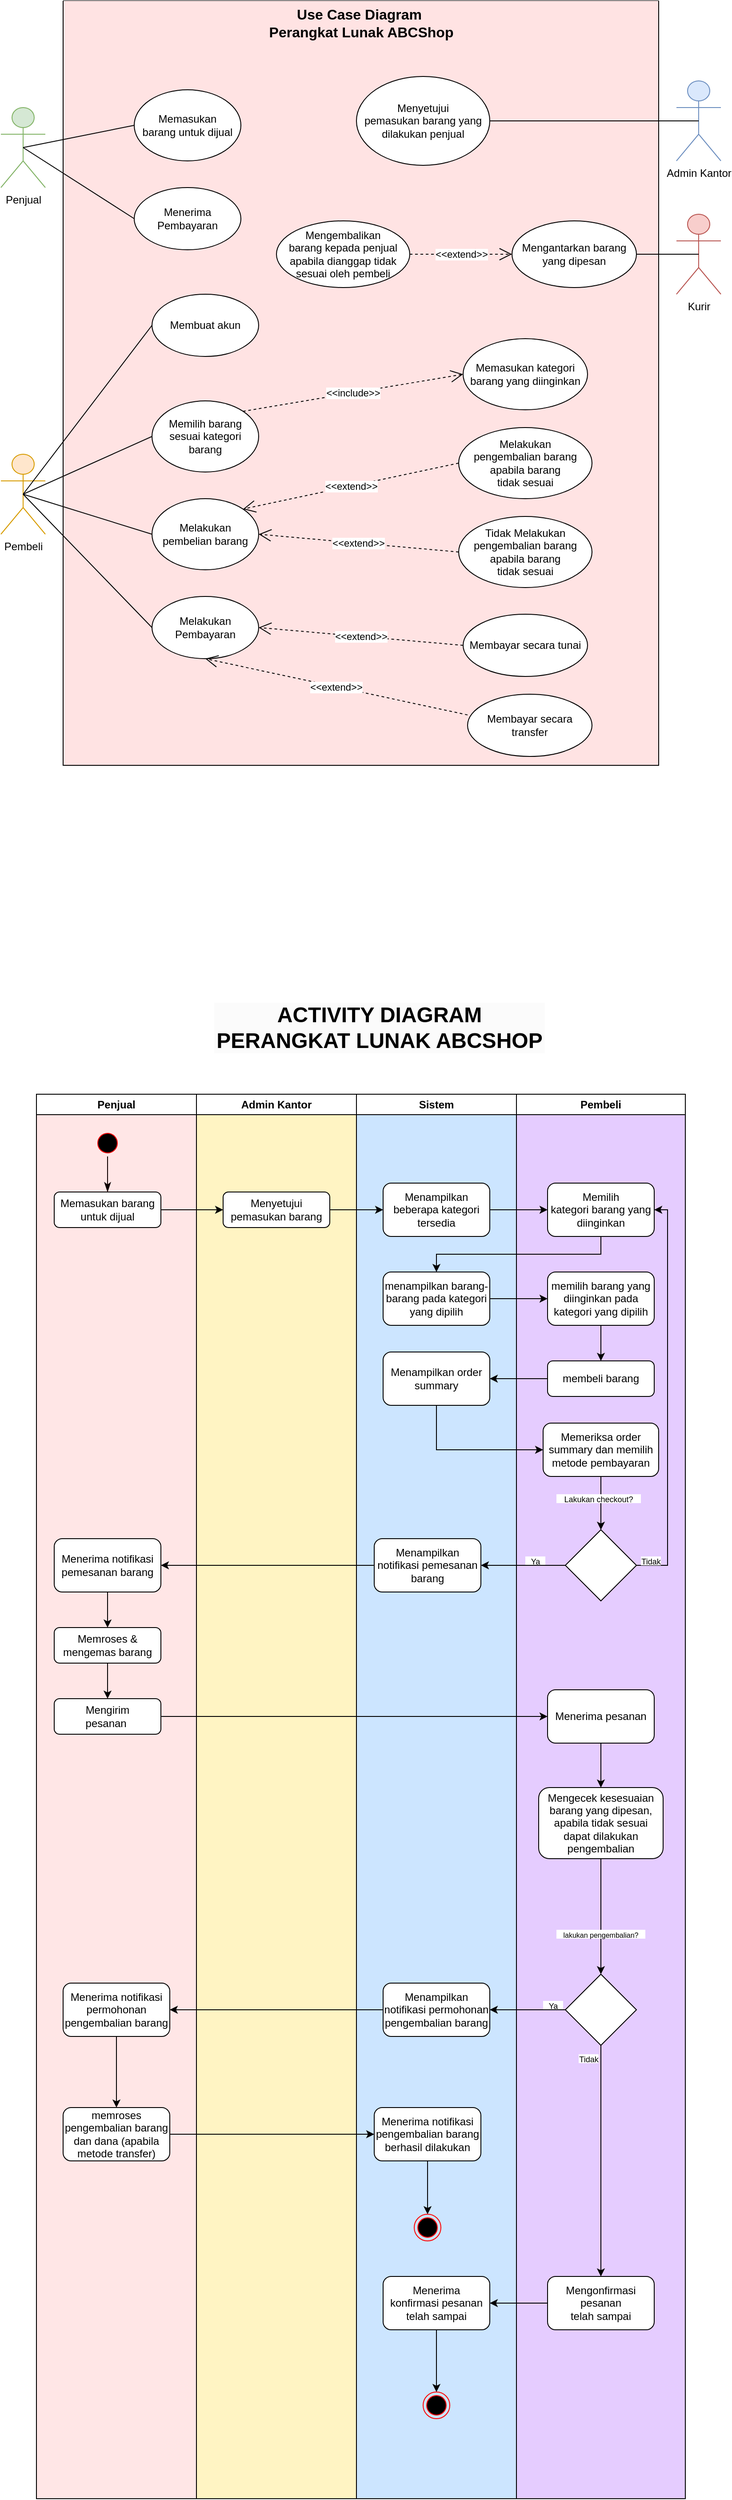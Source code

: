 <mxfile version="21.1.1" type="github" pages="2">
  <diagram name="Page-1" id="WMPTcS08lWb3K9hCGUmL">
    <mxGraphModel dx="1444" dy="736" grid="1" gridSize="10" guides="1" tooltips="1" connect="1" arrows="1" fold="1" page="1" pageScale="1" pageWidth="850" pageHeight="1100" math="0" shadow="0">
      <root>
        <mxCell id="0" />
        <mxCell id="1" parent="0" />
        <mxCell id="j7uFFj0VMb9B0_QQSw2X-1" value="" style="swimlane;startSize=0;swimlaneFillColor=#FFE3E3;" parent="1" vertex="1">
          <mxGeometry x="90" y="40" width="670" height="860" as="geometry" />
        </mxCell>
        <mxCell id="j7uFFj0VMb9B0_QQSw2X-5" value="Memasukan &lt;br&gt;barang untuk dijual&lt;span id=&quot;docs-internal-guid-a7f95895-7fff-6457-1440-3f78a3bd2c53&quot;&gt;&lt;/span&gt;" style="ellipse;whiteSpace=wrap;html=1;" parent="j7uFFj0VMb9B0_QQSw2X-1" vertex="1">
          <mxGeometry x="80" y="100" width="120" height="80" as="geometry" />
        </mxCell>
        <mxCell id="j7uFFj0VMb9B0_QQSw2X-7" value="Menerima Pembayaran&lt;span id=&quot;docs-internal-guid-a7f95895-7fff-6457-1440-3f78a3bd2c53&quot;&gt;&lt;/span&gt;" style="ellipse;whiteSpace=wrap;html=1;" parent="j7uFFj0VMb9B0_QQSw2X-1" vertex="1">
          <mxGeometry x="80" y="210" width="120" height="70" as="geometry" />
        </mxCell>
        <mxCell id="j7uFFj0VMb9B0_QQSw2X-9" value="Memilih barang sesuai kategori barang&lt;span id=&quot;docs-internal-guid-a7f95895-7fff-6457-1440-3f78a3bd2c53&quot;&gt;&lt;/span&gt;" style="ellipse;whiteSpace=wrap;html=1;" parent="j7uFFj0VMb9B0_QQSw2X-1" vertex="1">
          <mxGeometry x="100" y="450" width="120" height="80" as="geometry" />
        </mxCell>
        <mxCell id="j7uFFj0VMb9B0_QQSw2X-10" value="Memasukan kategori barang yang diinginkan&lt;span id=&quot;docs-internal-guid-a7f95895-7fff-6457-1440-3f78a3bd2c53&quot;&gt;&lt;/span&gt;" style="ellipse;whiteSpace=wrap;html=1;" parent="j7uFFj0VMb9B0_QQSw2X-1" vertex="1">
          <mxGeometry x="450" y="380" width="140" height="80" as="geometry" />
        </mxCell>
        <mxCell id="j7uFFj0VMb9B0_QQSw2X-11" value="Melakukan &lt;br&gt;pembelian barang&lt;span id=&quot;docs-internal-guid-a7f95895-7fff-6457-1440-3f78a3bd2c53&quot;&gt;&lt;/span&gt;" style="ellipse;whiteSpace=wrap;html=1;" parent="j7uFFj0VMb9B0_QQSw2X-1" vertex="1">
          <mxGeometry x="100" y="560" width="120" height="80" as="geometry" />
        </mxCell>
        <mxCell id="j7uFFj0VMb9B0_QQSw2X-12" value="&lt;span id=&quot;docs-internal-guid-32751787-7fff-f40b-053c-c122ccb1751d&quot;&gt;&lt;/span&gt;Melakukan &lt;br&gt;pengembalian barang apabila barang &lt;br&gt;tidak sesuai" style="ellipse;whiteSpace=wrap;html=1;" parent="j7uFFj0VMb9B0_QQSw2X-1" vertex="1">
          <mxGeometry x="445" y="480" width="150" height="80" as="geometry" />
        </mxCell>
        <mxCell id="j7uFFj0VMb9B0_QQSw2X-13" value="Melakukan Pembayaran" style="ellipse;whiteSpace=wrap;html=1;" parent="j7uFFj0VMb9B0_QQSw2X-1" vertex="1">
          <mxGeometry x="100" y="670" width="120" height="70" as="geometry" />
        </mxCell>
        <mxCell id="j7uFFj0VMb9B0_QQSw2X-14" value="Menyetujui &lt;br&gt;pemasukan barang yang dilakukan penjual" style="ellipse;whiteSpace=wrap;html=1;" parent="j7uFFj0VMb9B0_QQSw2X-1" vertex="1">
          <mxGeometry x="330" y="85" width="150" height="100" as="geometry" />
        </mxCell>
        <mxCell id="j7uFFj0VMb9B0_QQSw2X-21" value="&lt;b&gt;&lt;font style=&quot;font-size: 16px;&quot;&gt;Use Case Diagram&amp;nbsp; Perangkat Lunak ABCShop&lt;/font&gt;&lt;/b&gt;" style="text;html=1;strokeColor=none;fillColor=none;align=center;verticalAlign=middle;whiteSpace=wrap;rounded=0;" parent="j7uFFj0VMb9B0_QQSw2X-1" vertex="1">
          <mxGeometry x="223" y="10" width="225" height="30" as="geometry" />
        </mxCell>
        <mxCell id="j7uFFj0VMb9B0_QQSw2X-22" value="&amp;lt;&amp;lt;include&amp;gt;&amp;gt;" style="endArrow=open;endSize=12;dashed=1;html=1;rounded=0;exitX=1;exitY=0;exitDx=0;exitDy=0;entryX=0;entryY=0.5;entryDx=0;entryDy=0;" parent="j7uFFj0VMb9B0_QQSw2X-1" source="j7uFFj0VMb9B0_QQSw2X-9" target="j7uFFj0VMb9B0_QQSw2X-10" edge="1">
          <mxGeometry width="160" relative="1" as="geometry">
            <mxPoint x="205" y="469.5" as="sourcePoint" />
            <mxPoint x="330" y="390" as="targetPoint" />
          </mxGeometry>
        </mxCell>
        <mxCell id="j7uFFj0VMb9B0_QQSw2X-23" value="&lt;span id=&quot;docs-internal-guid-32751787-7fff-f40b-053c-c122ccb1751d&quot;&gt;&lt;/span&gt;Tidak Melakukan &lt;br&gt;pengembalian barang apabila barang &lt;br&gt;tidak sesuai" style="ellipse;whiteSpace=wrap;html=1;" parent="j7uFFj0VMb9B0_QQSw2X-1" vertex="1">
          <mxGeometry x="445" y="580" width="150" height="80" as="geometry" />
        </mxCell>
        <mxCell id="j7uFFj0VMb9B0_QQSw2X-24" value="&amp;lt;&amp;lt;extend&amp;gt;&amp;gt;" style="endArrow=open;endSize=12;dashed=1;html=1;rounded=0;exitX=0;exitY=0.5;exitDx=0;exitDy=0;entryX=1;entryY=0;entryDx=0;entryDy=0;" parent="j7uFFj0VMb9B0_QQSw2X-1" source="j7uFFj0VMb9B0_QQSw2X-12" target="j7uFFj0VMb9B0_QQSw2X-11" edge="1">
          <mxGeometry width="160" relative="1" as="geometry">
            <mxPoint x="200" y="600" as="sourcePoint" />
            <mxPoint x="320" y="550" as="targetPoint" />
          </mxGeometry>
        </mxCell>
        <mxCell id="j7uFFj0VMb9B0_QQSw2X-25" value="&amp;lt;&amp;lt;extend&amp;gt;&amp;gt;" style="endArrow=open;endSize=12;dashed=1;html=1;rounded=0;exitX=0;exitY=0.5;exitDx=0;exitDy=0;entryX=1;entryY=0.5;entryDx=0;entryDy=0;" parent="j7uFFj0VMb9B0_QQSw2X-1" source="j7uFFj0VMb9B0_QQSw2X-23" target="j7uFFj0VMb9B0_QQSw2X-11" edge="1">
          <mxGeometry width="160" relative="1" as="geometry">
            <mxPoint x="315" y="552.5" as="sourcePoint" />
            <mxPoint x="195" y="597.5" as="targetPoint" />
          </mxGeometry>
        </mxCell>
        <mxCell id="j7uFFj0VMb9B0_QQSw2X-26" value="Membayar secara transfer" style="ellipse;whiteSpace=wrap;html=1;" parent="j7uFFj0VMb9B0_QQSw2X-1" vertex="1">
          <mxGeometry x="455" y="780" width="140" height="70" as="geometry" />
        </mxCell>
        <mxCell id="j7uFFj0VMb9B0_QQSw2X-27" value="&amp;lt;&amp;lt;extend&amp;gt;&amp;gt;" style="endArrow=open;endSize=12;dashed=1;html=1;rounded=0;exitX=0;exitY=0.333;exitDx=0;exitDy=0;entryX=0.5;entryY=1;entryDx=0;entryDy=0;exitPerimeter=0;" parent="j7uFFj0VMb9B0_QQSw2X-1" source="j7uFFj0VMb9B0_QQSw2X-26" target="j7uFFj0VMb9B0_QQSw2X-13" edge="1">
          <mxGeometry width="160" relative="1" as="geometry">
            <mxPoint x="329" y="634" as="sourcePoint" />
            <mxPoint x="191" y="620" as="targetPoint" />
          </mxGeometry>
        </mxCell>
        <mxCell id="qfWqqg0GBeRQuwNFtrHV-4" value="Membuat akun" style="ellipse;whiteSpace=wrap;html=1;" parent="j7uFFj0VMb9B0_QQSw2X-1" vertex="1">
          <mxGeometry x="100" y="330" width="120" height="70" as="geometry" />
        </mxCell>
        <mxCell id="qfWqqg0GBeRQuwNFtrHV-7" value="Membayar secara tunai" style="ellipse;whiteSpace=wrap;html=1;" parent="j7uFFj0VMb9B0_QQSw2X-1" vertex="1">
          <mxGeometry x="450" y="690" width="140" height="70" as="geometry" />
        </mxCell>
        <mxCell id="qfWqqg0GBeRQuwNFtrHV-9" value="&amp;lt;&amp;lt;extend&amp;gt;&amp;gt;" style="endArrow=open;endSize=12;dashed=1;html=1;rounded=0;exitX=0;exitY=0.5;exitDx=0;exitDy=0;entryX=1;entryY=0.5;entryDx=0;entryDy=0;" parent="j7uFFj0VMb9B0_QQSw2X-1" source="qfWqqg0GBeRQuwNFtrHV-7" target="j7uFFj0VMb9B0_QQSw2X-13" edge="1">
          <mxGeometry width="160" relative="1" as="geometry">
            <mxPoint x="385" y="642" as="sourcePoint" />
            <mxPoint x="205" y="650" as="targetPoint" />
          </mxGeometry>
        </mxCell>
        <mxCell id="_J6b6kvtOCf_ExvjXbg1-1" value="Mengantarkan barang &lt;br&gt;yang dipesan" style="ellipse;whiteSpace=wrap;html=1;" vertex="1" parent="j7uFFj0VMb9B0_QQSw2X-1">
          <mxGeometry x="505" y="247.5" width="140" height="75" as="geometry" />
        </mxCell>
        <mxCell id="_J6b6kvtOCf_ExvjXbg1-2" value="Mengembalikan &lt;br&gt;barang kepada penjual &lt;br&gt;apabila dianggap tidak sesuai oleh pembeli" style="ellipse;whiteSpace=wrap;html=1;" vertex="1" parent="j7uFFj0VMb9B0_QQSw2X-1">
          <mxGeometry x="240" y="247.5" width="150" height="75" as="geometry" />
        </mxCell>
        <mxCell id="_J6b6kvtOCf_ExvjXbg1-7" value="&amp;lt;&amp;lt;extend&amp;gt;&amp;gt;" style="endArrow=open;endSize=12;dashed=1;html=1;rounded=0;exitX=1;exitY=0.5;exitDx=0;exitDy=0;entryX=0;entryY=0.5;entryDx=0;entryDy=0;" edge="1" parent="j7uFFj0VMb9B0_QQSw2X-1" source="_J6b6kvtOCf_ExvjXbg1-2" target="_J6b6kvtOCf_ExvjXbg1-1">
          <mxGeometry width="160" relative="1" as="geometry">
            <mxPoint x="186" y="312" as="sourcePoint" />
            <mxPoint x="364" y="270" as="targetPoint" />
            <Array as="points" />
          </mxGeometry>
        </mxCell>
        <mxCell id="j7uFFj0VMb9B0_QQSw2X-2" value="Penjual" style="shape=umlActor;verticalLabelPosition=bottom;verticalAlign=top;html=1;outlineConnect=0;fillColor=#d5e8d4;strokeColor=#82b366;" parent="1" vertex="1">
          <mxGeometry x="20" y="160" width="50" height="90" as="geometry" />
        </mxCell>
        <mxCell id="j7uFFj0VMb9B0_QQSw2X-3" value="Pembeli" style="shape=umlActor;verticalLabelPosition=bottom;verticalAlign=top;html=1;outlineConnect=0;fillColor=#ffe6cc;strokeColor=#d79b00;" parent="1" vertex="1">
          <mxGeometry x="20" y="550" width="50" height="90" as="geometry" />
        </mxCell>
        <mxCell id="j7uFFj0VMb9B0_QQSw2X-4" value="Admin Kantor" style="shape=umlActor;verticalLabelPosition=bottom;verticalAlign=top;html=1;outlineConnect=0;fillColor=#dae8fc;strokeColor=#6c8ebf;" parent="1" vertex="1">
          <mxGeometry x="780" y="130" width="50" height="90" as="geometry" />
        </mxCell>
        <mxCell id="j7uFFj0VMb9B0_QQSw2X-15" value="" style="endArrow=none;html=1;rounded=0;exitX=0.5;exitY=0.5;exitDx=0;exitDy=0;exitPerimeter=0;entryX=0;entryY=0.5;entryDx=0;entryDy=0;" parent="1" source="j7uFFj0VMb9B0_QQSw2X-2" target="j7uFFj0VMb9B0_QQSw2X-5" edge="1">
          <mxGeometry width="50" height="50" relative="1" as="geometry">
            <mxPoint x="160" y="180" as="sourcePoint" />
            <mxPoint x="210" y="130" as="targetPoint" />
          </mxGeometry>
        </mxCell>
        <mxCell id="j7uFFj0VMb9B0_QQSw2X-16" value="" style="endArrow=none;html=1;rounded=0;entryX=0;entryY=0.5;entryDx=0;entryDy=0;exitX=0.5;exitY=0.5;exitDx=0;exitDy=0;exitPerimeter=0;" parent="1" source="j7uFFj0VMb9B0_QQSw2X-2" target="j7uFFj0VMb9B0_QQSw2X-7" edge="1">
          <mxGeometry width="50" height="50" relative="1" as="geometry">
            <mxPoint x="160" y="230" as="sourcePoint" />
            <mxPoint x="210" y="180" as="targetPoint" />
          </mxGeometry>
        </mxCell>
        <mxCell id="j7uFFj0VMb9B0_QQSw2X-17" value="" style="endArrow=none;html=1;rounded=0;exitX=0.5;exitY=0.5;exitDx=0;exitDy=0;exitPerimeter=0;entryX=0;entryY=0.5;entryDx=0;entryDy=0;" parent="1" source="j7uFFj0VMb9B0_QQSw2X-3" target="j7uFFj0VMb9B0_QQSw2X-9" edge="1">
          <mxGeometry width="50" height="50" relative="1" as="geometry">
            <mxPoint x="135" y="590" as="sourcePoint" />
            <mxPoint x="185" y="540" as="targetPoint" />
          </mxGeometry>
        </mxCell>
        <mxCell id="j7uFFj0VMb9B0_QQSw2X-18" value="" style="endArrow=none;html=1;rounded=0;exitX=0.5;exitY=0.5;exitDx=0;exitDy=0;exitPerimeter=0;entryX=0;entryY=0.5;entryDx=0;entryDy=0;" parent="1" source="j7uFFj0VMb9B0_QQSw2X-3" target="j7uFFj0VMb9B0_QQSw2X-11" edge="1">
          <mxGeometry width="50" height="50" relative="1" as="geometry">
            <mxPoint x="110" y="610" as="sourcePoint" />
            <mxPoint x="245" y="520" as="targetPoint" />
          </mxGeometry>
        </mxCell>
        <mxCell id="j7uFFj0VMb9B0_QQSw2X-19" value="" style="endArrow=none;html=1;rounded=0;entryX=0;entryY=0.5;entryDx=0;entryDy=0;exitX=0.5;exitY=0.5;exitDx=0;exitDy=0;exitPerimeter=0;" parent="1" source="j7uFFj0VMb9B0_QQSw2X-3" target="j7uFFj0VMb9B0_QQSw2X-13" edge="1">
          <mxGeometry width="50" height="50" relative="1" as="geometry">
            <mxPoint x="100" y="570" as="sourcePoint" />
            <mxPoint x="255" y="530" as="targetPoint" />
          </mxGeometry>
        </mxCell>
        <mxCell id="j7uFFj0VMb9B0_QQSw2X-20" value="" style="endArrow=none;html=1;rounded=0;entryX=0.5;entryY=0.5;entryDx=0;entryDy=0;entryPerimeter=0;exitX=1;exitY=0.5;exitDx=0;exitDy=0;" parent="1" source="j7uFFj0VMb9B0_QQSw2X-14" target="j7uFFj0VMb9B0_QQSw2X-4" edge="1">
          <mxGeometry width="50" height="50" relative="1" as="geometry">
            <mxPoint x="670" y="250" as="sourcePoint" />
            <mxPoint x="720" y="200" as="targetPoint" />
          </mxGeometry>
        </mxCell>
        <mxCell id="qfWqqg0GBeRQuwNFtrHV-5" value="" style="endArrow=none;html=1;rounded=0;entryX=0;entryY=0.5;entryDx=0;entryDy=0;exitX=0.5;exitY=0.5;exitDx=0;exitDy=0;exitPerimeter=0;" parent="1" source="j7uFFj0VMb9B0_QQSw2X-3" target="qfWqqg0GBeRQuwNFtrHV-4" edge="1">
          <mxGeometry width="50" height="50" relative="1" as="geometry">
            <mxPoint x="110" y="580" as="sourcePoint" />
            <mxPoint x="245" y="730" as="targetPoint" />
          </mxGeometry>
        </mxCell>
        <mxCell id="qfWqqg0GBeRQuwNFtrHV-317" value="&lt;h1 style=&quot;border-color: var(--border-color); color: rgb(0, 0, 0); font-variant-ligatures: normal; font-variant-caps: normal; letter-spacing: normal; orphans: 2; text-align: center; text-indent: 0px; text-transform: none; widows: 2; word-spacing: 0px; -webkit-text-stroke-width: 0px; background-color: rgb(251, 251, 251);&quot;&gt;&lt;span style=&quot;border-color: var(--border-color);&quot;&gt;ACTIVITY DIAGRAM PERANGKAT LUNAK ABCSHOP&lt;/span&gt;&lt;/h1&gt;" style="text;whiteSpace=wrap;html=1;fontStyle=1;fontFamily=Helvetica;spacing=0;verticalAlign=middle;" parent="1" vertex="1">
          <mxGeometry x="260" y="1160" width="370" height="70" as="geometry" />
        </mxCell>
        <mxCell id="qfWqqg0GBeRQuwNFtrHV-318" value="Penjual" style="swimlane;whiteSpace=wrap;html=1;startSize=23;swimlaneFillColor=#FFE6E6;" parent="1" vertex="1">
          <mxGeometry x="60" y="1270" width="180" height="1580" as="geometry" />
        </mxCell>
        <mxCell id="qfWqqg0GBeRQuwNFtrHV-319" value="" style="ellipse;html=1;shape=startState;fillColor=#000000;strokeColor=#ff0000;" parent="qfWqqg0GBeRQuwNFtrHV-318" vertex="1">
          <mxGeometry x="65" y="40" width="30" height="30" as="geometry" />
        </mxCell>
        <mxCell id="qfWqqg0GBeRQuwNFtrHV-320" value="Memasukan barang&lt;br style=&quot;border-color: var(--border-color);&quot;&gt;untuk dijual" style="rounded=1;whiteSpace=wrap;html=1;" parent="qfWqqg0GBeRQuwNFtrHV-318" vertex="1">
          <mxGeometry x="20" y="110" width="120" height="40" as="geometry" />
        </mxCell>
        <mxCell id="qfWqqg0GBeRQuwNFtrHV-321" value="" style="edgeStyle=orthogonalEdgeStyle;html=1;verticalAlign=bottom;endArrow=classicThin;endSize=8;strokeColor=#0F0000;rounded=0;endFill=1;" parent="qfWqqg0GBeRQuwNFtrHV-318" source="qfWqqg0GBeRQuwNFtrHV-319" target="qfWqqg0GBeRQuwNFtrHV-320" edge="1">
          <mxGeometry relative="1" as="geometry">
            <mxPoint x="80" y="110" as="targetPoint" />
          </mxGeometry>
        </mxCell>
        <mxCell id="qfWqqg0GBeRQuwNFtrHV-322" value="" style="edgeStyle=orthogonalEdgeStyle;rounded=0;orthogonalLoop=1;jettySize=auto;html=1;" parent="qfWqqg0GBeRQuwNFtrHV-318" source="qfWqqg0GBeRQuwNFtrHV-323" target="qfWqqg0GBeRQuwNFtrHV-325" edge="1">
          <mxGeometry relative="1" as="geometry" />
        </mxCell>
        <mxCell id="qfWqqg0GBeRQuwNFtrHV-323" value="Menerima notifikasi pemesanan barang" style="rounded=1;whiteSpace=wrap;html=1;" parent="qfWqqg0GBeRQuwNFtrHV-318" vertex="1">
          <mxGeometry x="20" y="500" width="120" height="60" as="geometry" />
        </mxCell>
        <mxCell id="qfWqqg0GBeRQuwNFtrHV-324" value="" style="edgeStyle=orthogonalEdgeStyle;rounded=0;orthogonalLoop=1;jettySize=auto;html=1;" parent="qfWqqg0GBeRQuwNFtrHV-318" source="qfWqqg0GBeRQuwNFtrHV-325" target="qfWqqg0GBeRQuwNFtrHV-326" edge="1">
          <mxGeometry relative="1" as="geometry" />
        </mxCell>
        <mxCell id="qfWqqg0GBeRQuwNFtrHV-325" value="Memroses &amp;amp; mengemas barang" style="rounded=1;whiteSpace=wrap;html=1;" parent="qfWqqg0GBeRQuwNFtrHV-318" vertex="1">
          <mxGeometry x="20" y="600" width="120" height="40" as="geometry" />
        </mxCell>
        <mxCell id="qfWqqg0GBeRQuwNFtrHV-326" value="Mengirim &lt;br&gt;pesanan&amp;nbsp;" style="rounded=1;whiteSpace=wrap;html=1;" parent="qfWqqg0GBeRQuwNFtrHV-318" vertex="1">
          <mxGeometry x="20" y="680" width="120" height="40" as="geometry" />
        </mxCell>
        <mxCell id="qfWqqg0GBeRQuwNFtrHV-327" value="" style="edgeStyle=orthogonalEdgeStyle;rounded=0;orthogonalLoop=1;jettySize=auto;html=1;" parent="qfWqqg0GBeRQuwNFtrHV-318" source="qfWqqg0GBeRQuwNFtrHV-328" target="qfWqqg0GBeRQuwNFtrHV-329" edge="1">
          <mxGeometry relative="1" as="geometry" />
        </mxCell>
        <mxCell id="qfWqqg0GBeRQuwNFtrHV-328" value="Menerima notifikasi permohonan pengembalian barang" style="rounded=1;whiteSpace=wrap;html=1;" parent="qfWqqg0GBeRQuwNFtrHV-318" vertex="1">
          <mxGeometry x="30" y="1000" width="120" height="60" as="geometry" />
        </mxCell>
        <mxCell id="qfWqqg0GBeRQuwNFtrHV-329" value="memroses pengembalian barang dan dana (apabila metode transfer)" style="rounded=1;whiteSpace=wrap;html=1;" parent="qfWqqg0GBeRQuwNFtrHV-318" vertex="1">
          <mxGeometry x="30" y="1140" width="120" height="60" as="geometry" />
        </mxCell>
        <mxCell id="qfWqqg0GBeRQuwNFtrHV-330" value="Admin Kantor" style="swimlane;whiteSpace=wrap;html=1;swimlaneFillColor=#FFF4C3;" parent="1" vertex="1">
          <mxGeometry x="240" y="1270" width="180" height="1580" as="geometry" />
        </mxCell>
        <mxCell id="qfWqqg0GBeRQuwNFtrHV-331" value="Menyetujui pemasukan barang" style="rounded=1;whiteSpace=wrap;html=1;" parent="qfWqqg0GBeRQuwNFtrHV-330" vertex="1">
          <mxGeometry x="30" y="110" width="120" height="40" as="geometry" />
        </mxCell>
        <mxCell id="qfWqqg0GBeRQuwNFtrHV-332" value="Sistem" style="swimlane;whiteSpace=wrap;html=1;swimlaneFillColor=#CCE5FF;" parent="1" vertex="1">
          <mxGeometry x="420" y="1270" width="180" height="1580" as="geometry" />
        </mxCell>
        <mxCell id="qfWqqg0GBeRQuwNFtrHV-333" value="Menampilkan beberapa kategori tersedia" style="rounded=1;whiteSpace=wrap;html=1;" parent="qfWqqg0GBeRQuwNFtrHV-332" vertex="1">
          <mxGeometry x="30" y="100" width="120" height="60" as="geometry" />
        </mxCell>
        <mxCell id="qfWqqg0GBeRQuwNFtrHV-334" value="menampilkan barang-barang pada kategori yang dipilih" style="rounded=1;whiteSpace=wrap;html=1;" parent="qfWqqg0GBeRQuwNFtrHV-332" vertex="1">
          <mxGeometry x="30" y="200" width="120" height="60" as="geometry" />
        </mxCell>
        <mxCell id="qfWqqg0GBeRQuwNFtrHV-335" value="Menampilkan order summary" style="rounded=1;whiteSpace=wrap;html=1;" parent="qfWqqg0GBeRQuwNFtrHV-332" vertex="1">
          <mxGeometry x="30" y="290" width="120" height="60" as="geometry" />
        </mxCell>
        <mxCell id="qfWqqg0GBeRQuwNFtrHV-336" value="Menampilkan notifikasi pemesanan barang" style="rounded=1;whiteSpace=wrap;html=1;" parent="qfWqqg0GBeRQuwNFtrHV-332" vertex="1">
          <mxGeometry x="20" y="500" width="120" height="60" as="geometry" />
        </mxCell>
        <mxCell id="qfWqqg0GBeRQuwNFtrHV-337" value="" style="edgeStyle=orthogonalEdgeStyle;rounded=0;orthogonalLoop=1;jettySize=auto;html=1;" parent="qfWqqg0GBeRQuwNFtrHV-332" source="qfWqqg0GBeRQuwNFtrHV-338" target="qfWqqg0GBeRQuwNFtrHV-343" edge="1">
          <mxGeometry relative="1" as="geometry" />
        </mxCell>
        <mxCell id="qfWqqg0GBeRQuwNFtrHV-338" value="Menerima &lt;br&gt;konfirmasi pesanan telah sampai" style="rounded=1;whiteSpace=wrap;html=1;" parent="qfWqqg0GBeRQuwNFtrHV-332" vertex="1">
          <mxGeometry x="30" y="1330" width="120" height="60" as="geometry" />
        </mxCell>
        <mxCell id="qfWqqg0GBeRQuwNFtrHV-339" value="Menampilkan notifikasi permohonan pengembalian barang" style="rounded=1;whiteSpace=wrap;html=1;" parent="qfWqqg0GBeRQuwNFtrHV-332" vertex="1">
          <mxGeometry x="30" y="1000" width="120" height="60" as="geometry" />
        </mxCell>
        <mxCell id="qfWqqg0GBeRQuwNFtrHV-340" value="" style="edgeStyle=orthogonalEdgeStyle;rounded=0;orthogonalLoop=1;jettySize=auto;html=1;" parent="qfWqqg0GBeRQuwNFtrHV-332" source="qfWqqg0GBeRQuwNFtrHV-341" target="qfWqqg0GBeRQuwNFtrHV-342" edge="1">
          <mxGeometry relative="1" as="geometry" />
        </mxCell>
        <mxCell id="qfWqqg0GBeRQuwNFtrHV-341" value="Menerima notifikasi pengembalian barang berhasil dilakukan" style="whiteSpace=wrap;html=1;rounded=1;" parent="qfWqqg0GBeRQuwNFtrHV-332" vertex="1">
          <mxGeometry x="20" y="1140" width="120" height="60" as="geometry" />
        </mxCell>
        <mxCell id="qfWqqg0GBeRQuwNFtrHV-342" value="" style="ellipse;html=1;shape=endState;fillColor=#000000;strokeColor=#ff0000;" parent="qfWqqg0GBeRQuwNFtrHV-332" vertex="1">
          <mxGeometry x="65" y="1260" width="30" height="30" as="geometry" />
        </mxCell>
        <mxCell id="qfWqqg0GBeRQuwNFtrHV-343" value="" style="ellipse;html=1;shape=endState;fillColor=#000000;strokeColor=#ff0000;" parent="qfWqqg0GBeRQuwNFtrHV-332" vertex="1">
          <mxGeometry x="75" y="1460" width="30" height="30" as="geometry" />
        </mxCell>
        <mxCell id="qfWqqg0GBeRQuwNFtrHV-344" value="Pembeli" style="swimlane;whiteSpace=wrap;html=1;swimlaneFillColor=#E5CCFF;" parent="1" vertex="1">
          <mxGeometry x="600" y="1270" width="190" height="1580" as="geometry" />
        </mxCell>
        <mxCell id="qfWqqg0GBeRQuwNFtrHV-345" value="Memilih&lt;br style=&quot;border-color: var(--border-color);&quot;&gt;kategori barang yang diinginkan" style="rounded=1;whiteSpace=wrap;html=1;" parent="qfWqqg0GBeRQuwNFtrHV-344" vertex="1">
          <mxGeometry x="35" y="100" width="120" height="60" as="geometry" />
        </mxCell>
        <mxCell id="qfWqqg0GBeRQuwNFtrHV-346" value="" style="edgeStyle=orthogonalEdgeStyle;rounded=0;orthogonalLoop=1;jettySize=auto;html=1;" parent="qfWqqg0GBeRQuwNFtrHV-344" source="qfWqqg0GBeRQuwNFtrHV-347" target="qfWqqg0GBeRQuwNFtrHV-348" edge="1">
          <mxGeometry relative="1" as="geometry" />
        </mxCell>
        <mxCell id="qfWqqg0GBeRQuwNFtrHV-347" value="memilih barang yang diinginkan pada kategori yang dipilih" style="rounded=1;whiteSpace=wrap;html=1;" parent="qfWqqg0GBeRQuwNFtrHV-344" vertex="1">
          <mxGeometry x="35" y="200" width="120" height="60" as="geometry" />
        </mxCell>
        <mxCell id="qfWqqg0GBeRQuwNFtrHV-348" value="membeli barang" style="rounded=1;whiteSpace=wrap;html=1;" parent="qfWqqg0GBeRQuwNFtrHV-344" vertex="1">
          <mxGeometry x="35" y="300" width="120" height="40" as="geometry" />
        </mxCell>
        <mxCell id="qfWqqg0GBeRQuwNFtrHV-349" style="edgeStyle=orthogonalEdgeStyle;rounded=0;orthogonalLoop=1;jettySize=auto;html=1;entryX=0.5;entryY=0;entryDx=0;entryDy=0;" parent="qfWqqg0GBeRQuwNFtrHV-344" source="qfWqqg0GBeRQuwNFtrHV-350" target="qfWqqg0GBeRQuwNFtrHV-352" edge="1">
          <mxGeometry relative="1" as="geometry" />
        </mxCell>
        <mxCell id="qfWqqg0GBeRQuwNFtrHV-350" value="Memeriksa order summary dan memilih metode pembayaran" style="rounded=1;whiteSpace=wrap;html=1;" parent="qfWqqg0GBeRQuwNFtrHV-344" vertex="1">
          <mxGeometry x="30" y="370" width="130" height="60" as="geometry" />
        </mxCell>
        <mxCell id="qfWqqg0GBeRQuwNFtrHV-351" style="edgeStyle=orthogonalEdgeStyle;rounded=0;orthogonalLoop=1;jettySize=auto;html=1;entryX=1;entryY=0.5;entryDx=0;entryDy=0;" parent="qfWqqg0GBeRQuwNFtrHV-344" source="qfWqqg0GBeRQuwNFtrHV-352" target="qfWqqg0GBeRQuwNFtrHV-345" edge="1">
          <mxGeometry relative="1" as="geometry">
            <Array as="points">
              <mxPoint x="170" y="530" />
              <mxPoint x="170" y="130" />
            </Array>
          </mxGeometry>
        </mxCell>
        <mxCell id="qfWqqg0GBeRQuwNFtrHV-352" value="" style="rhombus;whiteSpace=wrap;html=1;" parent="qfWqqg0GBeRQuwNFtrHV-344" vertex="1">
          <mxGeometry x="55" y="490" width="80" height="80" as="geometry" />
        </mxCell>
        <mxCell id="qfWqqg0GBeRQuwNFtrHV-353" value="&lt;font style=&quot;font-size: 9px;&quot;&gt;Lakukan checkout?&lt;/font&gt;" style="text;html=1;strokeColor=none;fillColor=default;align=center;verticalAlign=middle;whiteSpace=wrap;rounded=0;" parent="qfWqqg0GBeRQuwNFtrHV-344" vertex="1">
          <mxGeometry x="45" y="450" width="95" height="10" as="geometry" />
        </mxCell>
        <mxCell id="qfWqqg0GBeRQuwNFtrHV-354" value="&lt;font style=&quot;font-size: 9px;&quot;&gt;Ya&lt;/font&gt;" style="text;html=1;strokeColor=none;fillColor=default;align=center;verticalAlign=middle;whiteSpace=wrap;rounded=0;" parent="qfWqqg0GBeRQuwNFtrHV-344" vertex="1">
          <mxGeometry x="10" y="520" width="22.5" height="10" as="geometry" />
        </mxCell>
        <mxCell id="qfWqqg0GBeRQuwNFtrHV-355" value="" style="edgeStyle=orthogonalEdgeStyle;rounded=0;orthogonalLoop=1;jettySize=auto;html=1;" parent="qfWqqg0GBeRQuwNFtrHV-344" source="qfWqqg0GBeRQuwNFtrHV-356" target="qfWqqg0GBeRQuwNFtrHV-358" edge="1">
          <mxGeometry relative="1" as="geometry" />
        </mxCell>
        <mxCell id="qfWqqg0GBeRQuwNFtrHV-356" value="Menerima pesanan" style="rounded=1;whiteSpace=wrap;html=1;" parent="qfWqqg0GBeRQuwNFtrHV-344" vertex="1">
          <mxGeometry x="35" y="670" width="120" height="60" as="geometry" />
        </mxCell>
        <mxCell id="qfWqqg0GBeRQuwNFtrHV-357" value="" style="edgeStyle=orthogonalEdgeStyle;rounded=0;orthogonalLoop=1;jettySize=auto;html=1;" parent="qfWqqg0GBeRQuwNFtrHV-344" source="qfWqqg0GBeRQuwNFtrHV-358" target="qfWqqg0GBeRQuwNFtrHV-361" edge="1">
          <mxGeometry relative="1" as="geometry" />
        </mxCell>
        <mxCell id="qfWqqg0GBeRQuwNFtrHV-358" value="Mengecek kesesuaian barang yang dipesan, apabila tidak sesuai dapat dilakukan pengembalian" style="rounded=1;whiteSpace=wrap;html=1;" parent="qfWqqg0GBeRQuwNFtrHV-344" vertex="1">
          <mxGeometry x="25" y="780" width="140" height="80" as="geometry" />
        </mxCell>
        <mxCell id="qfWqqg0GBeRQuwNFtrHV-359" value="&lt;font style=&quot;font-size: 9px;&quot;&gt;Tidak&lt;/font&gt;" style="text;html=1;strokeColor=none;fillColor=default;align=center;verticalAlign=middle;whiteSpace=wrap;rounded=0;" parent="qfWqqg0GBeRQuwNFtrHV-344" vertex="1">
          <mxGeometry x="140" y="520" width="22.5" height="10" as="geometry" />
        </mxCell>
        <mxCell id="qfWqqg0GBeRQuwNFtrHV-360" value="" style="edgeStyle=orthogonalEdgeStyle;rounded=0;orthogonalLoop=1;jettySize=auto;html=1;" parent="qfWqqg0GBeRQuwNFtrHV-344" source="qfWqqg0GBeRQuwNFtrHV-361" target="qfWqqg0GBeRQuwNFtrHV-363" edge="1">
          <mxGeometry relative="1" as="geometry" />
        </mxCell>
        <mxCell id="qfWqqg0GBeRQuwNFtrHV-361" value="" style="rhombus;whiteSpace=wrap;html=1;" parent="qfWqqg0GBeRQuwNFtrHV-344" vertex="1">
          <mxGeometry x="55" y="990" width="80" height="80" as="geometry" />
        </mxCell>
        <mxCell id="qfWqqg0GBeRQuwNFtrHV-362" value="&lt;font style=&quot;font-size: 8px;&quot;&gt;lakukan pengembalian?&lt;/font&gt;" style="text;html=1;strokeColor=none;fillColor=default;align=center;verticalAlign=middle;whiteSpace=wrap;rounded=0;" parent="qfWqqg0GBeRQuwNFtrHV-344" vertex="1">
          <mxGeometry x="45" y="940" width="100" height="10" as="geometry" />
        </mxCell>
        <mxCell id="qfWqqg0GBeRQuwNFtrHV-363" value="Mengonfirmasi pesanan &lt;br&gt;telah sampai" style="rounded=1;whiteSpace=wrap;html=1;" parent="qfWqqg0GBeRQuwNFtrHV-344" vertex="1">
          <mxGeometry x="35" y="1330" width="120" height="60" as="geometry" />
        </mxCell>
        <mxCell id="qfWqqg0GBeRQuwNFtrHV-364" value="&lt;font style=&quot;font-size: 9px;&quot;&gt;Ya&lt;/font&gt;" style="text;html=1;strokeColor=none;fillColor=default;align=center;verticalAlign=middle;whiteSpace=wrap;rounded=0;" parent="qfWqqg0GBeRQuwNFtrHV-344" vertex="1">
          <mxGeometry x="30" y="1020" width="22.5" height="10" as="geometry" />
        </mxCell>
        <mxCell id="qfWqqg0GBeRQuwNFtrHV-365" value="&lt;font style=&quot;font-size: 9px;&quot;&gt;Tidak&lt;/font&gt;" style="text;html=1;strokeColor=none;fillColor=default;align=center;verticalAlign=middle;whiteSpace=wrap;rounded=0;" parent="qfWqqg0GBeRQuwNFtrHV-344" vertex="1">
          <mxGeometry x="70" y="1080" width="22.5" height="10" as="geometry" />
        </mxCell>
        <mxCell id="qfWqqg0GBeRQuwNFtrHV-366" value="" style="edgeStyle=orthogonalEdgeStyle;rounded=0;orthogonalLoop=1;jettySize=auto;html=1;" parent="1" source="qfWqqg0GBeRQuwNFtrHV-320" target="qfWqqg0GBeRQuwNFtrHV-331" edge="1">
          <mxGeometry relative="1" as="geometry" />
        </mxCell>
        <mxCell id="qfWqqg0GBeRQuwNFtrHV-367" style="edgeStyle=orthogonalEdgeStyle;rounded=0;orthogonalLoop=1;jettySize=auto;html=1;" parent="1" source="qfWqqg0GBeRQuwNFtrHV-331" target="qfWqqg0GBeRQuwNFtrHV-333" edge="1">
          <mxGeometry relative="1" as="geometry" />
        </mxCell>
        <mxCell id="qfWqqg0GBeRQuwNFtrHV-368" style="edgeStyle=orthogonalEdgeStyle;rounded=0;orthogonalLoop=1;jettySize=auto;html=1;" parent="1" source="qfWqqg0GBeRQuwNFtrHV-333" target="qfWqqg0GBeRQuwNFtrHV-345" edge="1">
          <mxGeometry relative="1" as="geometry" />
        </mxCell>
        <mxCell id="qfWqqg0GBeRQuwNFtrHV-369" style="edgeStyle=orthogonalEdgeStyle;rounded=0;orthogonalLoop=1;jettySize=auto;html=1;entryX=0;entryY=0.5;entryDx=0;entryDy=0;" parent="1" source="qfWqqg0GBeRQuwNFtrHV-334" target="qfWqqg0GBeRQuwNFtrHV-347" edge="1">
          <mxGeometry relative="1" as="geometry" />
        </mxCell>
        <mxCell id="qfWqqg0GBeRQuwNFtrHV-370" value="" style="edgeStyle=orthogonalEdgeStyle;rounded=0;orthogonalLoop=1;jettySize=auto;html=1;" parent="1" source="qfWqqg0GBeRQuwNFtrHV-348" target="qfWqqg0GBeRQuwNFtrHV-335" edge="1">
          <mxGeometry relative="1" as="geometry" />
        </mxCell>
        <mxCell id="qfWqqg0GBeRQuwNFtrHV-371" value="" style="edgeStyle=orthogonalEdgeStyle;rounded=0;orthogonalLoop=1;jettySize=auto;html=1;" parent="1" source="qfWqqg0GBeRQuwNFtrHV-352" target="qfWqqg0GBeRQuwNFtrHV-336" edge="1">
          <mxGeometry relative="1" as="geometry" />
        </mxCell>
        <mxCell id="qfWqqg0GBeRQuwNFtrHV-372" style="edgeStyle=orthogonalEdgeStyle;rounded=0;orthogonalLoop=1;jettySize=auto;html=1;entryX=1;entryY=0.5;entryDx=0;entryDy=0;" parent="1" source="qfWqqg0GBeRQuwNFtrHV-336" target="qfWqqg0GBeRQuwNFtrHV-323" edge="1">
          <mxGeometry relative="1" as="geometry" />
        </mxCell>
        <mxCell id="qfWqqg0GBeRQuwNFtrHV-373" value="" style="edgeStyle=orthogonalEdgeStyle;rounded=0;orthogonalLoop=1;jettySize=auto;html=1;entryX=0.5;entryY=0;entryDx=0;entryDy=0;exitX=0.5;exitY=1;exitDx=0;exitDy=0;" parent="1" source="qfWqqg0GBeRQuwNFtrHV-345" target="qfWqqg0GBeRQuwNFtrHV-334" edge="1">
          <mxGeometry relative="1" as="geometry">
            <Array as="points">
              <mxPoint x="680" y="1450" />
              <mxPoint x="500" y="1450" />
            </Array>
          </mxGeometry>
        </mxCell>
        <mxCell id="qfWqqg0GBeRQuwNFtrHV-374" style="edgeStyle=orthogonalEdgeStyle;rounded=0;orthogonalLoop=1;jettySize=auto;html=1;entryX=0;entryY=0.5;entryDx=0;entryDy=0;exitX=0.5;exitY=1;exitDx=0;exitDy=0;" parent="1" source="qfWqqg0GBeRQuwNFtrHV-335" target="qfWqqg0GBeRQuwNFtrHV-350" edge="1">
          <mxGeometry relative="1" as="geometry">
            <mxPoint x="630.0" y="1660" as="targetPoint" />
          </mxGeometry>
        </mxCell>
        <mxCell id="qfWqqg0GBeRQuwNFtrHV-375" value="" style="edgeStyle=orthogonalEdgeStyle;rounded=0;orthogonalLoop=1;jettySize=auto;html=1;" parent="1" source="qfWqqg0GBeRQuwNFtrHV-363" target="qfWqqg0GBeRQuwNFtrHV-338" edge="1">
          <mxGeometry relative="1" as="geometry" />
        </mxCell>
        <mxCell id="qfWqqg0GBeRQuwNFtrHV-376" value="" style="edgeStyle=orthogonalEdgeStyle;rounded=0;orthogonalLoop=1;jettySize=auto;html=1;" parent="1" source="qfWqqg0GBeRQuwNFtrHV-361" target="qfWqqg0GBeRQuwNFtrHV-339" edge="1">
          <mxGeometry relative="1" as="geometry" />
        </mxCell>
        <mxCell id="qfWqqg0GBeRQuwNFtrHV-377" style="edgeStyle=orthogonalEdgeStyle;rounded=0;orthogonalLoop=1;jettySize=auto;html=1;entryX=1;entryY=0.5;entryDx=0;entryDy=0;" parent="1" source="qfWqqg0GBeRQuwNFtrHV-339" target="qfWqqg0GBeRQuwNFtrHV-328" edge="1">
          <mxGeometry relative="1" as="geometry" />
        </mxCell>
        <mxCell id="qfWqqg0GBeRQuwNFtrHV-378" style="edgeStyle=orthogonalEdgeStyle;rounded=0;orthogonalLoop=1;jettySize=auto;html=1;entryX=0;entryY=0.5;entryDx=0;entryDy=0;" parent="1" source="qfWqqg0GBeRQuwNFtrHV-326" target="qfWqqg0GBeRQuwNFtrHV-356" edge="1">
          <mxGeometry relative="1" as="geometry" />
        </mxCell>
        <mxCell id="qfWqqg0GBeRQuwNFtrHV-379" style="edgeStyle=orthogonalEdgeStyle;rounded=0;orthogonalLoop=1;jettySize=auto;html=1;" parent="1" source="qfWqqg0GBeRQuwNFtrHV-329" target="qfWqqg0GBeRQuwNFtrHV-341" edge="1">
          <mxGeometry relative="1" as="geometry" />
        </mxCell>
        <mxCell id="_J6b6kvtOCf_ExvjXbg1-3" value="Kurir" style="shape=umlActor;verticalLabelPosition=bottom;verticalAlign=top;html=1;outlineConnect=0;fillColor=#f8cecc;strokeColor=#b85450;" vertex="1" parent="1">
          <mxGeometry x="780" y="280" width="50" height="90" as="geometry" />
        </mxCell>
        <mxCell id="_J6b6kvtOCf_ExvjXbg1-5" value="" style="endArrow=none;html=1;rounded=0;entryX=0.5;entryY=0.5;entryDx=0;entryDy=0;entryPerimeter=0;exitX=1;exitY=0.5;exitDx=0;exitDy=0;" edge="1" parent="1" source="_J6b6kvtOCf_ExvjXbg1-1" target="_J6b6kvtOCf_ExvjXbg1-3">
          <mxGeometry width="50" height="50" relative="1" as="geometry">
            <mxPoint x="630" y="272" as="sourcePoint" />
            <mxPoint x="775" y="271.73" as="targetPoint" />
          </mxGeometry>
        </mxCell>
      </root>
    </mxGraphModel>
  </diagram>
  <diagram id="Gwa5baW2eU_BnNw6dB5S" name="Page-2">
    <mxGraphModel dx="5197" dy="-850" grid="1" gridSize="10" guides="1" tooltips="1" connect="1" arrows="1" fold="1" page="1" pageScale="1" pageWidth="850" pageHeight="1100" math="0" shadow="0">
      <root>
        <mxCell id="0" />
        <mxCell id="1" parent="0" />
        <mxCell id="kFROxgr3a5UoV9tdP19S-1" value="&lt;b style=&quot;background-color: rgb(255, 255, 255);&quot;&gt;&lt;font color=&quot;#000000&quot;&gt;Pembeli&lt;/font&gt;&lt;/b&gt;" style="shape=umlActor;verticalLabelPosition=bottom;verticalAlign=top;html=1;outlineConnect=0;shadow=0;fillColor=#76608a;strokeColor=#432D57;fontColor=#ffffff;" vertex="1" parent="1">
          <mxGeometry x="-2455" y="2686" width="30" height="60" as="geometry" />
        </mxCell>
        <mxCell id="kFROxgr3a5UoV9tdP19S-2" value="" style="swimlane;startSize=0;shadow=0;swimlaneFillColor=#FFCCFF;fillColor=#f5f5f5;gradientColor=#b3b3b3;strokeColor=#666666;" vertex="1" parent="1">
          <mxGeometry x="-2410" y="2450" width="680" height="810" as="geometry" />
        </mxCell>
        <mxCell id="kFROxgr3a5UoV9tdP19S-3" value="Memasukkan kategori barang yang diinginkan" style="ellipse;whiteSpace=wrap;html=1;shadow=0;fillColor=#d5e8d4;strokeColor=#82b366;" vertex="1" parent="kFROxgr3a5UoV9tdP19S-2">
          <mxGeometry x="320" y="100" width="140" height="70" as="geometry" />
        </mxCell>
        <mxCell id="kFROxgr3a5UoV9tdP19S-4" value="Memilih barang berdasarkan kategori barang" style="ellipse;whiteSpace=wrap;html=1;shadow=0;fillColor=#d5e8d4;strokeColor=#82b366;" vertex="1" parent="kFROxgr3a5UoV9tdP19S-2">
          <mxGeometry x="50" y="160" width="140" height="70" as="geometry" />
        </mxCell>
        <mxCell id="kFROxgr3a5UoV9tdP19S-5" value="USE CASE ABCShop" style="text;html=1;align=center;verticalAlign=middle;resizable=0;points=[];autosize=1;strokeColor=none;fillColor=none;fontStyle=1;fontSize=14;" vertex="1" parent="kFROxgr3a5UoV9tdP19S-2">
          <mxGeometry x="254" y="10" width="160" height="30" as="geometry" />
        </mxCell>
        <mxCell id="kFROxgr3a5UoV9tdP19S-6" value="Membeli barang" style="ellipse;whiteSpace=wrap;html=1;shadow=0;fillColor=#d5e8d4;strokeColor=#82b366;" vertex="1" parent="kFROxgr3a5UoV9tdP19S-2">
          <mxGeometry x="50" y="250" width="140" height="70" as="geometry" />
        </mxCell>
        <mxCell id="kFROxgr3a5UoV9tdP19S-7" value="Melakukan pembayaran" style="ellipse;whiteSpace=wrap;html=1;shadow=0;fillColor=#d5e8d4;strokeColor=#82b366;" vertex="1" parent="kFROxgr3a5UoV9tdP19S-2">
          <mxGeometry x="50" y="330" width="140" height="70" as="geometry" />
        </mxCell>
        <mxCell id="kFROxgr3a5UoV9tdP19S-8" value="&amp;lt;&amp;lt;include&amp;gt;&amp;gt;" style="endArrow=open;endSize=12;dashed=1;html=1;rounded=0;exitX=1;exitY=0.5;exitDx=0;exitDy=0;entryX=0;entryY=0.5;entryDx=0;entryDy=0;" edge="1" parent="kFROxgr3a5UoV9tdP19S-2" source="kFROxgr3a5UoV9tdP19S-4" target="kFROxgr3a5UoV9tdP19S-3">
          <mxGeometry width="160" relative="1" as="geometry">
            <mxPoint x="220" y="290" as="sourcePoint" />
            <mxPoint x="330" y="115" as="targetPoint" />
            <Array as="points" />
          </mxGeometry>
        </mxCell>
        <mxCell id="kFROxgr3a5UoV9tdP19S-9" value="Mengajukan pengembalian barang" style="ellipse;whiteSpace=wrap;html=1;shadow=0;fillColor=#d5e8d4;strokeColor=#82b366;" vertex="1" parent="kFROxgr3a5UoV9tdP19S-2">
          <mxGeometry x="310" y="200" width="150" height="70" as="geometry" />
        </mxCell>
        <mxCell id="kFROxgr3a5UoV9tdP19S-10" value="&amp;lt;&amp;lt;extend&amp;gt;&amp;gt;" style="endArrow=open;endSize=12;dashed=1;html=1;rounded=0;entryX=1;entryY=0.5;entryDx=0;entryDy=0;exitX=0.021;exitY=0.34;exitDx=0;exitDy=0;exitPerimeter=0;" edge="1" parent="kFROxgr3a5UoV9tdP19S-2" source="kFROxgr3a5UoV9tdP19S-9" target="kFROxgr3a5UoV9tdP19S-6">
          <mxGeometry width="160" relative="1" as="geometry">
            <mxPoint x="290" y="285" as="sourcePoint" />
            <mxPoint x="360" y="270" as="targetPoint" />
          </mxGeometry>
        </mxCell>
        <mxCell id="kFROxgr3a5UoV9tdP19S-11" value="Membayar secara langsung" style="ellipse;whiteSpace=wrap;html=1;shadow=0;fillColor=#d5e8d4;strokeColor=#82b366;" vertex="1" parent="kFROxgr3a5UoV9tdP19S-2">
          <mxGeometry x="310" y="300" width="140" height="70" as="geometry" />
        </mxCell>
        <mxCell id="kFROxgr3a5UoV9tdP19S-12" value="Membayar dengan transfer" style="ellipse;whiteSpace=wrap;html=1;shadow=0;fillColor=#d5e8d4;strokeColor=#82b366;" vertex="1" parent="kFROxgr3a5UoV9tdP19S-2">
          <mxGeometry x="300" y="390" width="140" height="70" as="geometry" />
        </mxCell>
        <mxCell id="kFROxgr3a5UoV9tdP19S-13" value="&amp;lt;&amp;lt;extend&amp;gt;&amp;gt;" style="endArrow=open;endSize=12;dashed=1;html=1;rounded=0;entryX=1;entryY=0.5;entryDx=0;entryDy=0;exitX=0;exitY=0.5;exitDx=0;exitDy=0;" edge="1" parent="kFROxgr3a5UoV9tdP19S-2" source="kFROxgr3a5UoV9tdP19S-11" target="kFROxgr3a5UoV9tdP19S-7">
          <mxGeometry width="160" relative="1" as="geometry">
            <mxPoint x="403.15" y="-76.2" as="sourcePoint" />
            <mxPoint x="270" y="-95" as="targetPoint" />
          </mxGeometry>
        </mxCell>
        <mxCell id="kFROxgr3a5UoV9tdP19S-14" value="&amp;lt;&amp;lt;extend&amp;gt;&amp;gt;" style="endArrow=open;endSize=12;dashed=1;html=1;rounded=0;entryX=1;entryY=1;entryDx=0;entryDy=0;exitX=0;exitY=0.5;exitDx=0;exitDy=0;" edge="1" parent="kFROxgr3a5UoV9tdP19S-2" source="kFROxgr3a5UoV9tdP19S-12" target="kFROxgr3a5UoV9tdP19S-7">
          <mxGeometry width="160" relative="1" as="geometry">
            <mxPoint x="390" y="35" as="sourcePoint" />
            <mxPoint x="270" y="5" as="targetPoint" />
          </mxGeometry>
        </mxCell>
        <mxCell id="kFROxgr3a5UoV9tdP19S-15" value="Menerima pembayaran&amp;nbsp;" style="ellipse;whiteSpace=wrap;html=1;shadow=0;fillColor=#b0e3e6;strokeColor=#0e8088;" vertex="1" parent="kFROxgr3a5UoV9tdP19S-2">
          <mxGeometry x="40" y="610" width="140" height="70" as="geometry" />
        </mxCell>
        <mxCell id="kFROxgr3a5UoV9tdP19S-16" value="Memasukkan barang untuk dijual" style="ellipse;whiteSpace=wrap;html=1;shadow=0;fillColor=#b0e3e6;strokeColor=#0e8088;" vertex="1" parent="kFROxgr3a5UoV9tdP19S-2">
          <mxGeometry x="40" y="520" width="140" height="70" as="geometry" />
        </mxCell>
        <mxCell id="kFROxgr3a5UoV9tdP19S-17" value="Mengkonfirmasi pemasukkan barang&amp;nbsp;" style="ellipse;whiteSpace=wrap;html=1;shadow=0;fillColor=#d0cee2;strokeColor=#56517e;" vertex="1" parent="kFROxgr3a5UoV9tdP19S-2">
          <mxGeometry x="480" y="450" width="140" height="70" as="geometry" />
        </mxCell>
        <mxCell id="kFROxgr3a5UoV9tdP19S-18" value="Mengantarkan barang ke pembeli" style="ellipse;whiteSpace=wrap;html=1;shadow=0;fillColor=#fad9d5;strokeColor=#ae4132;" vertex="1" parent="kFROxgr3a5UoV9tdP19S-2">
          <mxGeometry x="500" y="610" width="140" height="70" as="geometry" />
        </mxCell>
        <mxCell id="kFROxgr3a5UoV9tdP19S-19" value="Membuat akun" style="ellipse;whiteSpace=wrap;html=1;shadow=0;fillColor=#d5e8d4;strokeColor=#82b366;" vertex="1" parent="kFROxgr3a5UoV9tdP19S-2">
          <mxGeometry x="50" y="80" width="140" height="70" as="geometry" />
        </mxCell>
        <mxCell id="kFROxgr3a5UoV9tdP19S-20" value="Mengkonfirmasi pengembalian barang" style="ellipse;whiteSpace=wrap;html=1;shadow=0;fillColor=#b0e3e6;strokeColor=#0e8088;" vertex="1" parent="kFROxgr3a5UoV9tdP19S-2">
          <mxGeometry x="40" y="700" width="140" height="70" as="geometry" />
        </mxCell>
        <mxCell id="kFROxgr3a5UoV9tdP19S-21" value="&lt;b&gt;&lt;font color=&quot;#000000&quot;&gt;Penjual&lt;/font&gt;&lt;/b&gt;" style="shape=umlActor;verticalLabelPosition=bottom;verticalAlign=top;html=1;outlineConnect=0;shadow=0;fillColor=#76608a;fontColor=#ffffff;strokeColor=#432D57;" vertex="1" parent="1">
          <mxGeometry x="-2455" y="3045" width="30" height="60" as="geometry" />
        </mxCell>
        <mxCell id="kFROxgr3a5UoV9tdP19S-22" value="&lt;font color=&quot;#000000&quot;&gt;Admin Kantor&lt;/font&gt;" style="shape=umlActor;verticalLabelPosition=bottom;verticalAlign=top;html=1;outlineConnect=0;shadow=0;fillColor=#76608a;fontColor=#ffffff;strokeColor=#432D57;" vertex="1" parent="1">
          <mxGeometry x="-1709" y="2905" width="30" height="60" as="geometry" />
        </mxCell>
        <mxCell id="kFROxgr3a5UoV9tdP19S-23" value="" style="endArrow=none;html=1;rounded=0;entryX=0.5;entryY=0.5;entryDx=0;entryDy=0;entryPerimeter=0;" edge="1" parent="1" source="kFROxgr3a5UoV9tdP19S-4" target="kFROxgr3a5UoV9tdP19S-1">
          <mxGeometry width="50" height="50" relative="1" as="geometry">
            <mxPoint x="-2648.32" y="3171.17" as="sourcePoint" />
            <mxPoint x="-2785" y="3220" as="targetPoint" />
          </mxGeometry>
        </mxCell>
        <mxCell id="kFROxgr3a5UoV9tdP19S-24" value="" style="endArrow=none;html=1;rounded=0;exitX=0.5;exitY=0.5;exitDx=0;exitDy=0;exitPerimeter=0;shadow=0;entryX=-0.002;entryY=0.431;entryDx=0;entryDy=0;entryPerimeter=0;" edge="1" parent="1" source="kFROxgr3a5UoV9tdP19S-1" target="kFROxgr3a5UoV9tdP19S-6">
          <mxGeometry width="50" height="50" relative="1" as="geometry">
            <mxPoint x="-2360" y="3300" as="sourcePoint" />
            <mxPoint x="-2770" y="3270" as="targetPoint" />
          </mxGeometry>
        </mxCell>
        <mxCell id="kFROxgr3a5UoV9tdP19S-25" value="" style="endArrow=none;html=1;rounded=0;shadow=0;entryX=0;entryY=0.5;entryDx=0;entryDy=0;exitX=0.5;exitY=0.5;exitDx=0;exitDy=0;exitPerimeter=0;" edge="1" parent="1" source="kFROxgr3a5UoV9tdP19S-1" target="kFROxgr3a5UoV9tdP19S-7">
          <mxGeometry width="50" height="50" relative="1" as="geometry">
            <mxPoint x="-2795" y="3210" as="sourcePoint" />
            <mxPoint x="-2620" y="3230" as="targetPoint" />
          </mxGeometry>
        </mxCell>
        <mxCell id="kFROxgr3a5UoV9tdP19S-26" value="" style="endArrow=none;html=1;rounded=0;shadow=0;exitX=0.5;exitY=0.5;exitDx=0;exitDy=0;exitPerimeter=0;entryX=0;entryY=0.5;entryDx=0;entryDy=0;" edge="1" parent="1" source="kFROxgr3a5UoV9tdP19S-21" target="kFROxgr3a5UoV9tdP19S-16">
          <mxGeometry width="50" height="50" relative="1" as="geometry">
            <mxPoint x="-2690" y="3620" as="sourcePoint" />
            <mxPoint x="-2640" y="3570" as="targetPoint" />
          </mxGeometry>
        </mxCell>
        <mxCell id="kFROxgr3a5UoV9tdP19S-27" value="" style="endArrow=none;html=1;rounded=0;shadow=0;exitX=0.5;exitY=0.5;exitDx=0;exitDy=0;exitPerimeter=0;entryX=0;entryY=0.5;entryDx=0;entryDy=0;" edge="1" parent="1" source="kFROxgr3a5UoV9tdP19S-21" target="kFROxgr3a5UoV9tdP19S-15">
          <mxGeometry width="50" height="50" relative="1" as="geometry">
            <mxPoint x="-2690" y="3620" as="sourcePoint" />
            <mxPoint x="-2640" y="3570" as="targetPoint" />
          </mxGeometry>
        </mxCell>
        <mxCell id="kFROxgr3a5UoV9tdP19S-28" value="" style="endArrow=none;html=1;rounded=0;shadow=0;exitX=1;exitY=0.5;exitDx=0;exitDy=0;entryX=0.5;entryY=0.5;entryDx=0;entryDy=0;entryPerimeter=0;" edge="1" parent="1" source="kFROxgr3a5UoV9tdP19S-17" target="kFROxgr3a5UoV9tdP19S-22">
          <mxGeometry width="50" height="50" relative="1" as="geometry">
            <mxPoint x="-2290" y="3565" as="sourcePoint" />
            <mxPoint x="-1410" y="2715" as="targetPoint" />
          </mxGeometry>
        </mxCell>
        <mxCell id="kFROxgr3a5UoV9tdP19S-29" value="&lt;font color=&quot;#000000&quot;&gt;Kurir&lt;/font&gt;" style="shape=umlActor;verticalLabelPosition=bottom;verticalAlign=top;html=1;outlineConnect=0;shadow=0;fillColor=#76608a;fontColor=#ffffff;strokeColor=#432D57;" vertex="1" parent="1">
          <mxGeometry x="-1709" y="3065" width="30" height="60" as="geometry" />
        </mxCell>
        <mxCell id="kFROxgr3a5UoV9tdP19S-30" value="" style="endArrow=none;html=1;rounded=0;shadow=0;entryX=0.5;entryY=0.5;entryDx=0;entryDy=0;entryPerimeter=0;exitX=1;exitY=0.5;exitDx=0;exitDy=0;" edge="1" parent="1" source="kFROxgr3a5UoV9tdP19S-18" target="kFROxgr3a5UoV9tdP19S-29">
          <mxGeometry width="50" height="50" relative="1" as="geometry">
            <mxPoint x="-2350" y="3595" as="sourcePoint" />
            <mxPoint x="-2300" y="3545" as="targetPoint" />
          </mxGeometry>
        </mxCell>
        <mxCell id="kFROxgr3a5UoV9tdP19S-31" value="" style="endArrow=none;html=1;rounded=0;shadow=0;fontSize=14;exitX=0.5;exitY=0.5;exitDx=0;exitDy=0;exitPerimeter=0;entryX=0;entryY=0.5;entryDx=0;entryDy=0;" edge="1" parent="1" source="kFROxgr3a5UoV9tdP19S-1" target="kFROxgr3a5UoV9tdP19S-19">
          <mxGeometry width="50" height="50" relative="1" as="geometry">
            <mxPoint x="-2480" y="3270" as="sourcePoint" />
            <mxPoint x="-2430" y="3220" as="targetPoint" />
          </mxGeometry>
        </mxCell>
        <mxCell id="kFROxgr3a5UoV9tdP19S-32" value="" style="endArrow=none;html=1;rounded=0;shadow=0;fontSize=14;exitX=0.5;exitY=0.5;exitDx=0;exitDy=0;exitPerimeter=0;entryX=0;entryY=0.5;entryDx=0;entryDy=0;" edge="1" parent="1" source="kFROxgr3a5UoV9tdP19S-21" target="kFROxgr3a5UoV9tdP19S-20">
          <mxGeometry width="50" height="50" relative="1" as="geometry">
            <mxPoint x="-2480" y="3510" as="sourcePoint" />
            <mxPoint x="-2430" y="3460" as="targetPoint" />
          </mxGeometry>
        </mxCell>
        <mxCell id="kFROxgr3a5UoV9tdP19S-33" value="" style="group" vertex="1" connectable="0" parent="1">
          <mxGeometry x="-2455" y="3520" width="800" height="1330" as="geometry" />
        </mxCell>
        <mxCell id="kFROxgr3a5UoV9tdP19S-34" value="" style="shape=table;startSize=0;container=1;collapsible=0;childLayout=tableLayout;swimlaneFillColor=#A9C4EB;" vertex="1" parent="kFROxgr3a5UoV9tdP19S-33">
          <mxGeometry y="32.518" width="767.01" height="1297.482" as="geometry" />
        </mxCell>
        <mxCell id="kFROxgr3a5UoV9tdP19S-35" value="" style="shape=tableRow;horizontal=0;startSize=0;swimlaneHead=0;swimlaneBody=0;top=0;left=0;bottom=0;right=0;collapsible=0;dropTarget=0;fillColor=none;points=[[0,0.5],[1,0.5]];portConstraint=eastwest;" vertex="1" parent="kFROxgr3a5UoV9tdP19S-34">
          <mxGeometry width="767.01" height="32" as="geometry" />
        </mxCell>
        <mxCell id="kFROxgr3a5UoV9tdP19S-36" value="Pembeli" style="shape=partialRectangle;html=1;whiteSpace=wrap;connectable=0;overflow=hidden;fillColor=#B3B3B3;top=0;left=0;bottom=0;right=0;pointerEvents=1;" vertex="1" parent="kFROxgr3a5UoV9tdP19S-35">
          <mxGeometry width="158" height="32" as="geometry">
            <mxRectangle width="158" height="32" as="alternateBounds" />
          </mxGeometry>
        </mxCell>
        <mxCell id="kFROxgr3a5UoV9tdP19S-37" value="Sistem" style="shape=partialRectangle;html=1;whiteSpace=wrap;connectable=0;overflow=hidden;fillColor=#B3B3B3;top=0;left=0;bottom=0;right=0;pointerEvents=1;" vertex="1" parent="kFROxgr3a5UoV9tdP19S-35">
          <mxGeometry x="158" width="158" height="32" as="geometry">
            <mxRectangle width="158" height="32" as="alternateBounds" />
          </mxGeometry>
        </mxCell>
        <mxCell id="kFROxgr3a5UoV9tdP19S-38" value="Penjual" style="shape=partialRectangle;html=1;whiteSpace=wrap;connectable=0;overflow=hidden;fillColor=#B3B3B3;top=0;left=0;bottom=0;right=0;pointerEvents=1;" vertex="1" parent="kFROxgr3a5UoV9tdP19S-35">
          <mxGeometry x="316" width="167" height="32" as="geometry">
            <mxRectangle width="167" height="32" as="alternateBounds" />
          </mxGeometry>
        </mxCell>
        <mxCell id="kFROxgr3a5UoV9tdP19S-39" value="Admin Kantor" style="shape=partialRectangle;html=1;whiteSpace=wrap;connectable=0;overflow=hidden;fillColor=#B3B3B3;top=0;left=0;bottom=0;right=0;pointerEvents=1;" vertex="1" parent="kFROxgr3a5UoV9tdP19S-35">
          <mxGeometry x="483" width="128" height="32" as="geometry">
            <mxRectangle width="128" height="32" as="alternateBounds" />
          </mxGeometry>
        </mxCell>
        <mxCell id="kFROxgr3a5UoV9tdP19S-40" value="Kurir" style="shape=partialRectangle;html=1;whiteSpace=wrap;connectable=0;overflow=hidden;fillColor=#B3B3B3;top=0;left=0;bottom=0;right=0;pointerEvents=1;" vertex="1" parent="kFROxgr3a5UoV9tdP19S-35">
          <mxGeometry x="611" width="156" height="32" as="geometry">
            <mxRectangle width="156" height="32" as="alternateBounds" />
          </mxGeometry>
        </mxCell>
        <mxCell id="kFROxgr3a5UoV9tdP19S-41" value="" style="shape=tableRow;horizontal=0;startSize=0;swimlaneHead=0;swimlaneBody=0;top=0;left=0;bottom=0;right=0;collapsible=0;dropTarget=0;fillColor=none;points=[[0,0.5],[1,0.5]];portConstraint=eastwest;" vertex="1" parent="kFROxgr3a5UoV9tdP19S-34">
          <mxGeometry y="32" width="767.01" height="1265" as="geometry" />
        </mxCell>
        <mxCell id="kFROxgr3a5UoV9tdP19S-42" value="" style="shape=partialRectangle;html=1;whiteSpace=wrap;connectable=0;overflow=hidden;fillColor=#ffcc99;top=0;left=0;bottom=0;right=0;pointerEvents=1;strokeColor=#36393d;" vertex="1" parent="kFROxgr3a5UoV9tdP19S-41">
          <mxGeometry width="158" height="1265" as="geometry">
            <mxRectangle width="158" height="1265" as="alternateBounds" />
          </mxGeometry>
        </mxCell>
        <mxCell id="kFROxgr3a5UoV9tdP19S-43" value="" style="shape=partialRectangle;html=1;whiteSpace=wrap;connectable=0;overflow=hidden;fillColor=#ffcccc;top=0;left=0;bottom=0;right=0;pointerEvents=1;strokeColor=#36393d;" vertex="1" parent="kFROxgr3a5UoV9tdP19S-41">
          <mxGeometry x="158" width="158" height="1265" as="geometry">
            <mxRectangle width="158" height="1265" as="alternateBounds" />
          </mxGeometry>
        </mxCell>
        <mxCell id="kFROxgr3a5UoV9tdP19S-44" value="" style="shape=partialRectangle;html=1;whiteSpace=wrap;connectable=0;overflow=hidden;fillColor=#f9f7ed;top=0;left=0;bottom=0;right=0;pointerEvents=1;strokeColor=#36393d;" vertex="1" parent="kFROxgr3a5UoV9tdP19S-41">
          <mxGeometry x="316" width="167" height="1265" as="geometry">
            <mxRectangle width="167" height="1265" as="alternateBounds" />
          </mxGeometry>
        </mxCell>
        <mxCell id="kFROxgr3a5UoV9tdP19S-45" value="" style="shape=partialRectangle;html=1;whiteSpace=wrap;connectable=0;overflow=hidden;fillColor=#dae8fc;top=0;left=0;bottom=0;right=0;pointerEvents=1;strokeColor=#6c8ebf;" vertex="1" parent="kFROxgr3a5UoV9tdP19S-41">
          <mxGeometry x="483" width="128" height="1265" as="geometry">
            <mxRectangle width="128" height="1265" as="alternateBounds" />
          </mxGeometry>
        </mxCell>
        <mxCell id="kFROxgr3a5UoV9tdP19S-46" value="" style="shape=partialRectangle;html=1;whiteSpace=wrap;connectable=0;overflow=hidden;fillColor=#d5e8d4;top=0;left=0;bottom=0;right=0;pointerEvents=1;strokeColor=#82b366;" vertex="1" parent="kFROxgr3a5UoV9tdP19S-41">
          <mxGeometry x="611" width="156" height="1265" as="geometry">
            <mxRectangle width="156" height="1265" as="alternateBounds" />
          </mxGeometry>
        </mxCell>
        <mxCell id="kFROxgr3a5UoV9tdP19S-47" value="Memilih menu kategori yang diinginkan" style="rounded=1;whiteSpace=wrap;html=1;fillColor=#FFFFFF;" vertex="1" parent="kFROxgr3a5UoV9tdP19S-33">
          <mxGeometry x="37.037" y="149.584" width="88.889" height="39.022" as="geometry" />
        </mxCell>
        <mxCell id="kFROxgr3a5UoV9tdP19S-48" style="edgeStyle=orthogonalEdgeStyle;rounded=0;orthogonalLoop=1;jettySize=auto;html=1;strokeColor=#000000;" edge="1" parent="kFROxgr3a5UoV9tdP19S-33" source="kFROxgr3a5UoV9tdP19S-49">
          <mxGeometry relative="1" as="geometry">
            <mxPoint x="125.926" y="243.888" as="targetPoint" />
            <Array as="points">
              <mxPoint x="229.63" y="243.888" />
              <mxPoint x="125.926" y="243.888" />
            </Array>
          </mxGeometry>
        </mxCell>
        <mxCell id="kFROxgr3a5UoV9tdP19S-49" value="Menampilkan menu pilihan kategori" style="rounded=1;whiteSpace=wrap;html=1;" vertex="1" parent="kFROxgr3a5UoV9tdP19S-33">
          <mxGeometry x="185.185" y="149.584" width="88.889" height="39.022" as="geometry" />
        </mxCell>
        <mxCell id="kFROxgr3a5UoV9tdP19S-50" value="" style="edgeStyle=orthogonalEdgeStyle;rounded=0;orthogonalLoop=1;jettySize=auto;html=1;strokeColor=#000000;" edge="1" parent="kFROxgr3a5UoV9tdP19S-33" source="kFROxgr3a5UoV9tdP19S-47" target="kFROxgr3a5UoV9tdP19S-49">
          <mxGeometry relative="1" as="geometry" />
        </mxCell>
        <mxCell id="kFROxgr3a5UoV9tdP19S-51" value="" style="edgeStyle=orthogonalEdgeStyle;rounded=0;orthogonalLoop=1;jettySize=auto;html=1;strokeColor=#000000;" edge="1" parent="kFROxgr3a5UoV9tdP19S-33" source="kFROxgr3a5UoV9tdP19S-52" target="kFROxgr3a5UoV9tdP19S-49">
          <mxGeometry relative="1" as="geometry" />
        </mxCell>
        <mxCell id="kFROxgr3a5UoV9tdP19S-52" value="Memasukkan barang untuk dijual" style="rounded=1;whiteSpace=wrap;html=1;" vertex="1" parent="kFROxgr3a5UoV9tdP19S-33">
          <mxGeometry x="348.148" y="149.584" width="88.889" height="39.022" as="geometry" />
        </mxCell>
        <mxCell id="kFROxgr3a5UoV9tdP19S-53" value="Memilih barang berdasarkan kategori yang dipilih" style="rounded=1;whiteSpace=wrap;html=1;" vertex="1" parent="kFROxgr3a5UoV9tdP19S-33">
          <mxGeometry x="37.037" y="221.125" width="88.889" height="39.022" as="geometry" />
        </mxCell>
        <mxCell id="kFROxgr3a5UoV9tdP19S-54" value="Memasukkan jumlah barang" style="rounded=1;whiteSpace=wrap;html=1;" vertex="1" parent="kFROxgr3a5UoV9tdP19S-33">
          <mxGeometry x="37.037" y="305.672" width="88.889" height="39.022" as="geometry" />
        </mxCell>
        <mxCell id="kFROxgr3a5UoV9tdP19S-55" value="" style="edgeStyle=orthogonalEdgeStyle;rounded=0;orthogonalLoop=1;jettySize=auto;html=1;strokeColor=#000000;" edge="1" parent="kFROxgr3a5UoV9tdP19S-33" source="kFROxgr3a5UoV9tdP19S-53" target="kFROxgr3a5UoV9tdP19S-54">
          <mxGeometry relative="1" as="geometry" />
        </mxCell>
        <mxCell id="kFROxgr3a5UoV9tdP19S-56" value="Menampilkan order summary barang" style="rounded=1;whiteSpace=wrap;html=1;" vertex="1" parent="kFROxgr3a5UoV9tdP19S-33">
          <mxGeometry x="185.185" y="302.421" width="88.889" height="39.022" as="geometry" />
        </mxCell>
        <mxCell id="kFROxgr3a5UoV9tdP19S-57" style="edgeStyle=orthogonalEdgeStyle;rounded=0;orthogonalLoop=1;jettySize=auto;html=1;strokeColor=#000000;entryX=0.008;entryY=0.57;entryDx=0;entryDy=0;entryPerimeter=0;" edge="1" parent="kFROxgr3a5UoV9tdP19S-33" source="kFROxgr3a5UoV9tdP19S-54" target="kFROxgr3a5UoV9tdP19S-56">
          <mxGeometry relative="1" as="geometry">
            <mxPoint x="177.778" y="325.183" as="targetPoint" />
          </mxGeometry>
        </mxCell>
        <mxCell id="kFROxgr3a5UoV9tdP19S-58" value="" style="edgeStyle=orthogonalEdgeStyle;rounded=0;orthogonalLoop=1;jettySize=auto;html=1;" edge="1" parent="kFROxgr3a5UoV9tdP19S-33" source="kFROxgr3a5UoV9tdP19S-54" target="kFROxgr3a5UoV9tdP19S-56">
          <mxGeometry relative="1" as="geometry" />
        </mxCell>
        <mxCell id="kFROxgr3a5UoV9tdP19S-59" value="Menampilkan order summary barang dan Memilih metode pembayaran" style="rounded=1;whiteSpace=wrap;html=1;" vertex="1" parent="kFROxgr3a5UoV9tdP19S-33">
          <mxGeometry x="33.333" y="390.22" width="96.296" height="39.022" as="geometry" />
        </mxCell>
        <mxCell id="kFROxgr3a5UoV9tdP19S-60" style="edgeStyle=orthogonalEdgeStyle;rounded=0;orthogonalLoop=1;jettySize=auto;html=1;strokeColor=#000000;entryX=0.998;entryY=0.318;entryDx=0;entryDy=0;entryPerimeter=0;" edge="1" parent="kFROxgr3a5UoV9tdP19S-33" source="kFROxgr3a5UoV9tdP19S-56" target="kFROxgr3a5UoV9tdP19S-59">
          <mxGeometry relative="1" as="geometry">
            <Array as="points">
              <mxPoint x="229.63" y="403.227" />
              <mxPoint x="129.63" y="403.227" />
            </Array>
          </mxGeometry>
        </mxCell>
        <mxCell id="kFROxgr3a5UoV9tdP19S-61" style="edgeStyle=orthogonalEdgeStyle;rounded=0;orthogonalLoop=1;jettySize=auto;html=1;strokeColor=#000000;" edge="1" parent="kFROxgr3a5UoV9tdP19S-33" source="kFROxgr3a5UoV9tdP19S-63">
          <mxGeometry relative="1" as="geometry">
            <mxPoint x="37.037" y="169.095" as="targetPoint" />
            <Array as="points">
              <mxPoint x="22.222" y="494.279" />
              <mxPoint x="22.222" y="169.095" />
              <mxPoint x="37.037" y="169.095" />
            </Array>
          </mxGeometry>
        </mxCell>
        <mxCell id="kFROxgr3a5UoV9tdP19S-62" value="Tidak" style="edgeLabel;html=1;align=center;verticalAlign=middle;resizable=0;points=[];" vertex="1" connectable="0" parent="kFROxgr3a5UoV9tdP19S-61">
          <mxGeometry x="-0.735" y="1" relative="1" as="geometry">
            <mxPoint as="offset" />
          </mxGeometry>
        </mxCell>
        <mxCell id="kFROxgr3a5UoV9tdP19S-63" value="" style="rhombus;whiteSpace=wrap;html=1;" vertex="1" parent="kFROxgr3a5UoV9tdP19S-33">
          <mxGeometry x="51.852" y="468.264" width="59.259" height="52.029" as="geometry" />
        </mxCell>
        <mxCell id="kFROxgr3a5UoV9tdP19S-64" value="" style="edgeStyle=orthogonalEdgeStyle;rounded=0;orthogonalLoop=1;jettySize=auto;html=1;strokeColor=#000000;" edge="1" parent="kFROxgr3a5UoV9tdP19S-33" source="kFROxgr3a5UoV9tdP19S-59" target="kFROxgr3a5UoV9tdP19S-63">
          <mxGeometry relative="1" as="geometry" />
        </mxCell>
        <mxCell id="kFROxgr3a5UoV9tdP19S-65" value="Apakah ingin checkout?" style="edgeLabel;html=1;align=center;verticalAlign=middle;resizable=0;points=[];" vertex="1" connectable="0" parent="kFROxgr3a5UoV9tdP19S-64">
          <mxGeometry x="-0.144" y="-1" relative="1" as="geometry">
            <mxPoint as="offset" />
          </mxGeometry>
        </mxCell>
        <mxCell id="kFROxgr3a5UoV9tdP19S-66" style="edgeStyle=orthogonalEdgeStyle;rounded=0;orthogonalLoop=1;jettySize=auto;html=1;strokeColor=#000000;" edge="1" parent="kFROxgr3a5UoV9tdP19S-33" source="kFROxgr3a5UoV9tdP19S-63" target="kFROxgr3a5UoV9tdP19S-68">
          <mxGeometry relative="1" as="geometry">
            <mxPoint x="133.333" y="494.279" as="targetPoint" />
            <Array as="points">
              <mxPoint x="125.926" y="494.279" />
            </Array>
          </mxGeometry>
        </mxCell>
        <mxCell id="kFROxgr3a5UoV9tdP19S-67" value="Ya" style="edgeLabel;html=1;align=center;verticalAlign=middle;resizable=0;points=[];" vertex="1" connectable="0" parent="kFROxgr3a5UoV9tdP19S-66">
          <mxGeometry x="-0.334" y="-1" relative="1" as="geometry">
            <mxPoint as="offset" />
          </mxGeometry>
        </mxCell>
        <mxCell id="kFROxgr3a5UoV9tdP19S-68" value="Menampilkan notifikasi pesanan pembeli ke penjual" style="rounded=1;whiteSpace=wrap;html=1;" vertex="1" parent="kFROxgr3a5UoV9tdP19S-33">
          <mxGeometry x="185.185" y="474.768" width="88.889" height="39.022" as="geometry" />
        </mxCell>
        <mxCell id="kFROxgr3a5UoV9tdP19S-69" value="Menerima notifikasi pemesanan dari pembeli" style="rounded=1;whiteSpace=wrap;html=1;" vertex="1" parent="kFROxgr3a5UoV9tdP19S-33">
          <mxGeometry x="348.148" y="474.768" width="88.889" height="39.022" as="geometry" />
        </mxCell>
        <mxCell id="kFROxgr3a5UoV9tdP19S-70" style="edgeStyle=orthogonalEdgeStyle;rounded=0;orthogonalLoop=1;jettySize=auto;html=1;strokeColor=#000000;entryX=0;entryY=0.5;entryDx=0;entryDy=0;" edge="1" parent="kFROxgr3a5UoV9tdP19S-33" source="kFROxgr3a5UoV9tdP19S-68" target="kFROxgr3a5UoV9tdP19S-69">
          <mxGeometry relative="1" as="geometry">
            <mxPoint x="296.296" y="494.279" as="targetPoint" />
          </mxGeometry>
        </mxCell>
        <mxCell id="kFROxgr3a5UoV9tdP19S-71" value="" style="edgeStyle=orthogonalEdgeStyle;rounded=0;orthogonalLoop=1;jettySize=auto;html=1;strokeColor=#000000;" edge="1" parent="kFROxgr3a5UoV9tdP19S-33" source="kFROxgr3a5UoV9tdP19S-72" target="kFROxgr3a5UoV9tdP19S-52">
          <mxGeometry relative="1" as="geometry" />
        </mxCell>
        <mxCell id="kFROxgr3a5UoV9tdP19S-72" value="Mengkonfirmasi pemasukkan barang dari penjual" style="rounded=1;whiteSpace=wrap;html=1;" vertex="1" parent="kFROxgr3a5UoV9tdP19S-33">
          <mxGeometry x="511.111" y="149.584" width="88.889" height="39.022" as="geometry" />
        </mxCell>
        <mxCell id="kFROxgr3a5UoV9tdP19S-73" value="Memproses pemesanan barang dan Menerima pembayaran" style="rounded=1;whiteSpace=wrap;html=1;" vertex="1" parent="kFROxgr3a5UoV9tdP19S-33">
          <mxGeometry x="348.148" y="559.315" width="88.889" height="39.022" as="geometry" />
        </mxCell>
        <mxCell id="kFROxgr3a5UoV9tdP19S-74" value="" style="edgeStyle=orthogonalEdgeStyle;rounded=0;orthogonalLoop=1;jettySize=auto;html=1;strokeColor=#000000;" edge="1" parent="kFROxgr3a5UoV9tdP19S-33" source="kFROxgr3a5UoV9tdP19S-69" target="kFROxgr3a5UoV9tdP19S-73">
          <mxGeometry relative="1" as="geometry" />
        </mxCell>
        <mxCell id="kFROxgr3a5UoV9tdP19S-75" value="Mengirim pesanan ke kurir" style="rounded=1;whiteSpace=wrap;html=1;" vertex="1" parent="kFROxgr3a5UoV9tdP19S-33">
          <mxGeometry x="348.148" y="637.359" width="88.889" height="39.022" as="geometry" />
        </mxCell>
        <mxCell id="kFROxgr3a5UoV9tdP19S-76" value="" style="edgeStyle=orthogonalEdgeStyle;rounded=0;orthogonalLoop=1;jettySize=auto;html=1;strokeColor=#000000;" edge="1" parent="kFROxgr3a5UoV9tdP19S-33" source="kFROxgr3a5UoV9tdP19S-73" target="kFROxgr3a5UoV9tdP19S-75">
          <mxGeometry relative="1" as="geometry" />
        </mxCell>
        <mxCell id="kFROxgr3a5UoV9tdP19S-77" value="Menerima pesanan dari penjual" style="rounded=1;whiteSpace=wrap;html=1;" vertex="1" parent="kFROxgr3a5UoV9tdP19S-33">
          <mxGeometry x="648.251" y="637.359" width="88.889" height="39.022" as="geometry" />
        </mxCell>
        <mxCell id="kFROxgr3a5UoV9tdP19S-78" value="" style="edgeStyle=orthogonalEdgeStyle;rounded=0;orthogonalLoop=1;jettySize=auto;html=1;strokeColor=#000000;" edge="1" parent="kFROxgr3a5UoV9tdP19S-33" source="kFROxgr3a5UoV9tdP19S-75" target="kFROxgr3a5UoV9tdP19S-77">
          <mxGeometry relative="1" as="geometry" />
        </mxCell>
        <mxCell id="kFROxgr3a5UoV9tdP19S-79" value="Mengantar pesanan ke alamat tujuan" style="rounded=1;whiteSpace=wrap;html=1;" vertex="1" parent="kFROxgr3a5UoV9tdP19S-33">
          <mxGeometry x="648.251" y="715.403" width="88.889" height="39.022" as="geometry" />
        </mxCell>
        <mxCell id="kFROxgr3a5UoV9tdP19S-80" value="" style="edgeStyle=orthogonalEdgeStyle;rounded=0;orthogonalLoop=1;jettySize=auto;html=1;" edge="1" parent="kFROxgr3a5UoV9tdP19S-33" source="kFROxgr3a5UoV9tdP19S-77" target="kFROxgr3a5UoV9tdP19S-79">
          <mxGeometry relative="1" as="geometry" />
        </mxCell>
        <mxCell id="kFROxgr3a5UoV9tdP19S-81" value="" style="ellipse;html=1;shape=startState;fillColor=#000000;strokeColor=#ff0000;shadow=0;labelBackgroundColor=#FFFFFF;fontSize=14;fontColor=#000000;" vertex="1" parent="kFROxgr3a5UoV9tdP19S-33">
          <mxGeometry x="74.074" y="91.051" width="22.222" height="19.511" as="geometry" />
        </mxCell>
        <mxCell id="kFROxgr3a5UoV9tdP19S-82" value="" style="edgeStyle=orthogonalEdgeStyle;html=1;verticalAlign=bottom;endArrow=open;endSize=8;strokeColor=#000000;rounded=0;shadow=0;fontSize=14;fontColor=#000000;" edge="1" parent="kFROxgr3a5UoV9tdP19S-33" source="kFROxgr3a5UoV9tdP19S-81">
          <mxGeometry relative="1" as="geometry">
            <mxPoint x="85.185" y="149.584" as="targetPoint" />
          </mxGeometry>
        </mxCell>
        <mxCell id="kFROxgr3a5UoV9tdP19S-83" value="&lt;b&gt;&lt;font style=&quot;font-size: 15px;&quot;&gt;ACTIVITY DIAGRAM&lt;/font&gt;&lt;/b&gt;" style="text;html=1;align=center;verticalAlign=middle;resizable=0;points=[];autosize=1;strokeColor=none;fillColor=none;" vertex="1" parent="kFROxgr3a5UoV9tdP19S-33">
          <mxGeometry x="357.037" width="170" height="30" as="geometry" />
        </mxCell>
        <mxCell id="kFROxgr3a5UoV9tdP19S-84" value="Menerima pesanan" style="rounded=1;whiteSpace=wrap;html=1;" vertex="1" parent="kFROxgr3a5UoV9tdP19S-33">
          <mxGeometry x="40.741" y="715.403" width="88.889" height="39.022" as="geometry" />
        </mxCell>
        <mxCell id="kFROxgr3a5UoV9tdP19S-85" value="" style="edgeStyle=orthogonalEdgeStyle;rounded=0;orthogonalLoop=1;jettySize=auto;html=1;" edge="1" parent="kFROxgr3a5UoV9tdP19S-33" source="kFROxgr3a5UoV9tdP19S-79" target="kFROxgr3a5UoV9tdP19S-84">
          <mxGeometry relative="1" as="geometry" />
        </mxCell>
        <mxCell id="kFROxgr3a5UoV9tdP19S-86" value="" style="rhombus;whiteSpace=wrap;html=1;" vertex="1" parent="kFROxgr3a5UoV9tdP19S-33">
          <mxGeometry x="59.259" y="812.958" width="59.259" height="52.029" as="geometry" />
        </mxCell>
        <mxCell id="kFROxgr3a5UoV9tdP19S-87" value="" style="edgeStyle=orthogonalEdgeStyle;rounded=0;orthogonalLoop=1;jettySize=auto;html=1;" edge="1" parent="kFROxgr3a5UoV9tdP19S-33" source="kFROxgr3a5UoV9tdP19S-84" target="kFROxgr3a5UoV9tdP19S-86">
          <mxGeometry relative="1" as="geometry" />
        </mxCell>
        <mxCell id="kFROxgr3a5UoV9tdP19S-88" value="Apakah ingin mengajukan&lt;br&gt;pengembalian barang?" style="edgeLabel;html=1;align=center;verticalAlign=middle;resizable=0;points=[];" vertex="1" connectable="0" parent="kFROxgr3a5UoV9tdP19S-87">
          <mxGeometry x="-0.199" y="-1" relative="1" as="geometry">
            <mxPoint as="offset" />
          </mxGeometry>
        </mxCell>
        <mxCell id="kFROxgr3a5UoV9tdP19S-89" value="Mengajukan pengembalian barang kepada penjual" style="rounded=1;whiteSpace=wrap;html=1;" vertex="1" parent="kFROxgr3a5UoV9tdP19S-33">
          <mxGeometry x="192.593" y="819.462" width="88.889" height="39.022" as="geometry" />
        </mxCell>
        <mxCell id="kFROxgr3a5UoV9tdP19S-90" value="" style="edgeStyle=orthogonalEdgeStyle;rounded=0;orthogonalLoop=1;jettySize=auto;html=1;" edge="1" parent="kFROxgr3a5UoV9tdP19S-33" source="kFROxgr3a5UoV9tdP19S-86" target="kFROxgr3a5UoV9tdP19S-89">
          <mxGeometry relative="1" as="geometry" />
        </mxCell>
        <mxCell id="kFROxgr3a5UoV9tdP19S-91" value="Ya" style="edgeLabel;html=1;align=center;verticalAlign=middle;resizable=0;points=[];" vertex="1" connectable="0" parent="kFROxgr3a5UoV9tdP19S-90">
          <mxGeometry x="-0.167" y="-2" relative="1" as="geometry">
            <mxPoint as="offset" />
          </mxGeometry>
        </mxCell>
        <mxCell id="kFROxgr3a5UoV9tdP19S-92" value="Menampilkan notifikasi pegembalian barang ke penjual" style="rounded=1;whiteSpace=wrap;html=1;" vertex="1" parent="kFROxgr3a5UoV9tdP19S-33">
          <mxGeometry x="192.593" y="897.506" width="88.889" height="39.022" as="geometry" />
        </mxCell>
        <mxCell id="kFROxgr3a5UoV9tdP19S-93" value="" style="edgeStyle=orthogonalEdgeStyle;rounded=0;orthogonalLoop=1;jettySize=auto;html=1;" edge="1" parent="kFROxgr3a5UoV9tdP19S-33" source="kFROxgr3a5UoV9tdP19S-89" target="kFROxgr3a5UoV9tdP19S-92">
          <mxGeometry relative="1" as="geometry" />
        </mxCell>
        <mxCell id="kFROxgr3a5UoV9tdP19S-94" value="Menerima notifikasi pengembalian barang dari pembeli" style="rounded=1;whiteSpace=wrap;html=1;" vertex="1" parent="kFROxgr3a5UoV9tdP19S-33">
          <mxGeometry x="348.148" y="897.506" width="88.889" height="39.022" as="geometry" />
        </mxCell>
        <mxCell id="kFROxgr3a5UoV9tdP19S-95" value="" style="edgeStyle=orthogonalEdgeStyle;rounded=0;orthogonalLoop=1;jettySize=auto;html=1;" edge="1" parent="kFROxgr3a5UoV9tdP19S-33" source="kFROxgr3a5UoV9tdP19S-92" target="kFROxgr3a5UoV9tdP19S-94">
          <mxGeometry relative="1" as="geometry" />
        </mxCell>
        <mxCell id="kFROxgr3a5UoV9tdP19S-96" value="Mengkonfirmasi pengembalian barang dari pembeli" style="rounded=1;whiteSpace=wrap;html=1;" vertex="1" parent="kFROxgr3a5UoV9tdP19S-33">
          <mxGeometry x="348.148" y="969.046" width="88.889" height="39.022" as="geometry" />
        </mxCell>
        <mxCell id="kFROxgr3a5UoV9tdP19S-97" value="" style="edgeStyle=orthogonalEdgeStyle;rounded=0;orthogonalLoop=1;jettySize=auto;html=1;" edge="1" parent="kFROxgr3a5UoV9tdP19S-33" source="kFROxgr3a5UoV9tdP19S-94" target="kFROxgr3a5UoV9tdP19S-96">
          <mxGeometry relative="1" as="geometry" />
        </mxCell>
        <mxCell id="kFROxgr3a5UoV9tdP19S-98" value="Memproses pengembalian barang dan melakukan pengembalian uang ke pembeli" style="rounded=1;whiteSpace=wrap;html=1;" vertex="1" parent="kFROxgr3a5UoV9tdP19S-33">
          <mxGeometry x="348.148" y="1040.587" width="88.889" height="49.428" as="geometry" />
        </mxCell>
        <mxCell id="kFROxgr3a5UoV9tdP19S-99" value="" style="edgeStyle=orthogonalEdgeStyle;rounded=0;orthogonalLoop=1;jettySize=auto;html=1;" edge="1" parent="kFROxgr3a5UoV9tdP19S-33" source="kFROxgr3a5UoV9tdP19S-96" target="kFROxgr3a5UoV9tdP19S-98">
          <mxGeometry relative="1" as="geometry" />
        </mxCell>
        <mxCell id="kFROxgr3a5UoV9tdP19S-100" value="Menerima pengembalian uang dari penjual" style="rounded=1;whiteSpace=wrap;html=1;" vertex="1" parent="kFROxgr3a5UoV9tdP19S-33">
          <mxGeometry x="44.444" y="1045.79" width="88.889" height="39.022" as="geometry" />
        </mxCell>
        <mxCell id="kFROxgr3a5UoV9tdP19S-101" value="" style="edgeStyle=orthogonalEdgeStyle;rounded=0;orthogonalLoop=1;jettySize=auto;html=1;" edge="1" parent="kFROxgr3a5UoV9tdP19S-33" source="kFROxgr3a5UoV9tdP19S-98" target="kFROxgr3a5UoV9tdP19S-100">
          <mxGeometry relative="1" as="geometry" />
        </mxCell>
        <mxCell id="kFROxgr3a5UoV9tdP19S-102" value="Mengkonfirmasi pesanan telah diantarkan" style="rounded=1;whiteSpace=wrap;html=1;" vertex="1" parent="kFROxgr3a5UoV9tdP19S-33">
          <mxGeometry x="668.038" y="1014.572" width="88.889" height="39.022" as="geometry" />
        </mxCell>
        <mxCell id="kFROxgr3a5UoV9tdP19S-103" value="" style="edgeStyle=orthogonalEdgeStyle;rounded=0;orthogonalLoop=1;jettySize=auto;html=1;" edge="1" parent="kFROxgr3a5UoV9tdP19S-33" source="kFROxgr3a5UoV9tdP19S-86" target="kFROxgr3a5UoV9tdP19S-102">
          <mxGeometry relative="1" as="geometry">
            <Array as="points">
              <mxPoint x="29.63" y="838.973" />
              <mxPoint x="29.63" y="1125.134" />
              <mxPoint x="725.926" y="1125.134" />
            </Array>
          </mxGeometry>
        </mxCell>
        <mxCell id="kFROxgr3a5UoV9tdP19S-104" value="Tidak" style="edgeLabel;html=1;align=center;verticalAlign=middle;resizable=0;points=[];" vertex="1" connectable="0" parent="kFROxgr3a5UoV9tdP19S-103">
          <mxGeometry x="-0.822" y="2" relative="1" as="geometry">
            <mxPoint as="offset" />
          </mxGeometry>
        </mxCell>
        <mxCell id="kFROxgr3a5UoV9tdP19S-105" value="Menerima konfirmasi pesanan telah sampai" style="rounded=1;whiteSpace=wrap;html=1;" vertex="1" parent="kFROxgr3a5UoV9tdP19S-33">
          <mxGeometry x="185.185" y="1196.675" width="88.889" height="39.022" as="geometry" />
        </mxCell>
        <mxCell id="kFROxgr3a5UoV9tdP19S-106" value="" style="edgeStyle=orthogonalEdgeStyle;rounded=0;orthogonalLoop=1;jettySize=auto;html=1;" edge="1" parent="kFROxgr3a5UoV9tdP19S-33" source="kFROxgr3a5UoV9tdP19S-102" target="kFROxgr3a5UoV9tdP19S-105">
          <mxGeometry relative="1" as="geometry">
            <Array as="points">
              <mxPoint x="725.926" y="1216.186" />
            </Array>
          </mxGeometry>
        </mxCell>
        <mxCell id="kFROxgr3a5UoV9tdP19S-107" value="" style="ellipse;html=1;shape=endState;fillColor=#000000;strokeColor=#ff0000;" vertex="1" parent="kFROxgr3a5UoV9tdP19S-33">
          <mxGeometry x="218.519" y="1274.719" width="22.222" height="19.511" as="geometry" />
        </mxCell>
        <mxCell id="kFROxgr3a5UoV9tdP19S-108" value="" style="edgeStyle=orthogonalEdgeStyle;rounded=0;orthogonalLoop=1;jettySize=auto;html=1;" edge="1" parent="kFROxgr3a5UoV9tdP19S-33" source="kFROxgr3a5UoV9tdP19S-105" target="kFROxgr3a5UoV9tdP19S-107">
          <mxGeometry relative="1" as="geometry" />
        </mxCell>
      </root>
    </mxGraphModel>
  </diagram>
</mxfile>
